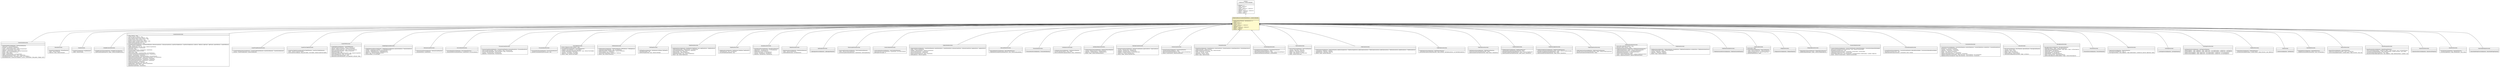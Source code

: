 #!/usr/local/bin/dot
#
# Class diagram 
# Generated by UMLGraph version R5_6 (http://www.umlgraph.org/)
#

digraph G {
	edge [fontname="arial",fontsize=10,labelfontname="arial",labelfontsize=10];
	node [fontname="arial",fontsize=10,shape=plaintext];
	nodesep=0.25;
	ranksep=0.5;
	// br.gov.to.sefaz.business.service.CrudService<E, I extends java.io.Serializable>
	c370740 [label=<<table title="br.gov.to.sefaz.business.service.CrudService" border="0" cellborder="1" cellspacing="0" cellpadding="2" port="p" href="../CrudService.html">
		<tr><td><table border="0" cellspacing="0" cellpadding="1">
<tr><td align="center" balign="center"> &#171;interface&#187; </td></tr>
<tr><td align="center" balign="center"> CrudService&lt;E, I extends Serializable&gt; </td></tr>
		</table></td></tr>
		<tr><td><table border="0" cellspacing="0" cellpadding="1">
<tr><td align="left" balign="left">  </td></tr>
		</table></td></tr>
		<tr><td><table border="0" cellspacing="0" cellpadding="1">
<tr><td align="left" balign="left"><font face="arial italic" point-size="10.0"> + findOne(id : I) : E </font></td></tr>
<tr><td align="left" balign="left"><font face="arial italic" point-size="10.0"> + findAll() : Collection&lt;E&gt; </font></td></tr>
<tr><td align="left" balign="left"><font face="arial italic" point-size="10.0"> + save(entity : E) : E </font></td></tr>
<tr><td align="left" balign="left"><font face="arial italic" point-size="10.0"> + save(list : Collection&lt;E&gt;) : Collection&lt;E&gt; </font></td></tr>
<tr><td align="left" balign="left"><font face="arial italic" point-size="10.0"> + update(entity : E) : E </font></td></tr>
<tr><td align="left" balign="left"><font face="arial italic" point-size="10.0"> + update(list : Collection&lt;E&gt;) : Collection&lt;E&gt; </font></td></tr>
<tr><td align="left" balign="left"><font face="arial italic" point-size="10.0"> + delete(id : I) : Optional&lt;E&gt; </font></td></tr>
<tr><td align="left" balign="left"><font face="arial italic" point-size="10.0"> + delete(ids : Iterable&lt;I&gt;) </font></td></tr>
		</table></td></tr>
		</table>>, URL="../CrudService.html", fontname="arial", fontcolor="black", fontsize=10.0];
	// br.gov.to.sefaz.business.service.impl.DefaultCrudService<E extends br.gov.to.sefaz.persistence.entity.AbstractEntity<I>, I extends java.io.Serializable>
	c370742 [label=<<table title="br.gov.to.sefaz.business.service.impl.DefaultCrudService" border="0" cellborder="1" cellspacing="0" cellpadding="2" port="p" bgcolor="lemonChiffon" href="./DefaultCrudService.html">
		<tr><td><table border="0" cellspacing="0" cellpadding="1">
<tr><td align="center" balign="center"> DefaultCrudService&lt;E extends AbstractEntity&lt;I&gt;, I extends Serializable&gt; </td></tr>
		</table></td></tr>
		<tr><td><table border="0" cellspacing="0" cellpadding="1">
<tr><td align="left" balign="left">  </td></tr>
		</table></td></tr>
		<tr><td><table border="0" cellspacing="0" cellpadding="1">
<tr><td align="left" balign="left"> + DefaultCrudService(repository : BaseRepository&lt;E, I&gt;) </td></tr>
<tr><td align="left" balign="left"> + findOne(id : I) : E </td></tr>
<tr><td align="left" balign="left"> + findAll() : Collection&lt;E&gt; </td></tr>
<tr><td align="left" balign="left"> + save(entity : E) : E </td></tr>
<tr><td align="left" balign="left"> + save(list : Collection&lt;E&gt;) : Collection&lt;E&gt; </td></tr>
<tr><td align="left" balign="left"> + update(entity : E) : E </td></tr>
<tr><td align="left" balign="left"> + update(list : Collection&lt;E&gt;) : Collection&lt;E&gt; </td></tr>
<tr><td align="left" balign="left"> + delete(id : I) : Optional&lt;E&gt; </td></tr>
<tr><td align="left" balign="left"> + delete(ids : Iterable&lt;I&gt;) </td></tr>
		</table></td></tr>
		</table>>, URL="./DefaultCrudService.html", fontname="arial", fontcolor="black", fontsize=10.0];
	// br.gov.to.sefaz.par.gestao.business.service.impl.ParametroGeralServiceImpl
	c370769 [label=<<table title="br.gov.to.sefaz.par.gestao.business.service.impl.ParametroGeralServiceImpl" border="0" cellborder="1" cellspacing="0" cellpadding="2" port="p" href="../../../par/gestao/business/service/impl/ParametroGeralServiceImpl.html">
		<tr><td><table border="0" cellspacing="0" cellpadding="1">
<tr><td align="center" balign="center"> ParametroGeralServiceImpl </td></tr>
		</table></td></tr>
		<tr><td><table border="0" cellspacing="0" cellpadding="1">
<tr><td align="left" balign="left">  </td></tr>
		</table></td></tr>
		<tr><td><table border="0" cellspacing="0" cellpadding="1">
<tr><td align="left" balign="left"> + ParametroGeralServiceImpl(repository : ParametroGeralRepository) </td></tr>
<tr><td align="left" balign="left"> + getRepository() : ParametroGeralRepository </td></tr>
<tr><td align="left" balign="left"> + save(entity : ParametroGeral) : ParametroGeral </td></tr>
<tr><td align="left" balign="left"> + save(list : Collection&lt;ParametroGeral&gt;) : Collection&lt;ParametroGeral&gt; </td></tr>
<tr><td align="left" balign="left"> + update(entity : ParametroGeral) : ParametroGeral </td></tr>
<tr><td align="left" balign="left"> + update(list : Collection&lt;ParametroGeral&gt;) : Collection&lt;ParametroGeral&gt; </td></tr>
<tr><td align="left" balign="left"> + delete(id : Integer) : Optional&lt;ParametroGeral&gt; </td></tr>
<tr><td align="left" balign="left"> + delete(ids : Iterable&lt;Integer&gt;) </td></tr>
<tr><td align="left" balign="left"> + find(filter : ParametroGeralFilter) : List&lt;ParametroGeral&gt; </td></tr>
<tr><td align="left" balign="left"> + findByNomeParametro(nomeParametro : String) : ParametroGeral </td></tr>
<tr><td align="left" balign="left"> + findCodeData(nomeParametro : String, params : String[]) : List&lt;CodeData&lt;&gt;&gt; </td></tr>
<tr><td align="left" balign="left"> + findCodeData(converter : Function&lt;List&lt;CodeData&lt;&gt;&gt;, List&lt;R&gt;&gt;, nomeParametro : String, params : String[]) : List&lt;R&gt; </td></tr>
		</table></td></tr>
		</table>>, URL="../../../par/gestao/business/service/impl/ParametroGeralServiceImpl.html", fontname="arial", fontcolor="black", fontsize=10.0];
	// br.gov.to.sefaz.par.gestao.business.service.impl.MunicipioServiceImpl
	c370770 [label=<<table title="br.gov.to.sefaz.par.gestao.business.service.impl.MunicipioServiceImpl" border="0" cellborder="1" cellspacing="0" cellpadding="2" port="p" href="../../../par/gestao/business/service/impl/MunicipioServiceImpl.html">
		<tr><td><table border="0" cellspacing="0" cellpadding="1">
<tr><td align="center" balign="center"> MunicipioServiceImpl </td></tr>
		</table></td></tr>
		<tr><td><table border="0" cellspacing="0" cellpadding="1">
<tr><td align="left" balign="left">  </td></tr>
		</table></td></tr>
		<tr><td><table border="0" cellspacing="0" cellpadding="1">
<tr><td align="left" balign="left"> + MunicipioServiceImpl(repository : MunicipioRepository) </td></tr>
<tr><td align="left" balign="left"> + findAll() : Collection&lt;Municipio&gt; </td></tr>
<tr><td align="left" balign="left"> + findByUF(uf : String) : Collection&lt;Municipio&gt; </td></tr>
		</table></td></tr>
		</table>>, URL="../../../par/gestao/business/service/impl/MunicipioServiceImpl.html", fontname="arial", fontcolor="black", fontsize=10.0];
	// br.gov.to.sefaz.par.gestao.business.service.impl.EstadoServiceImpl
	c370772 [label=<<table title="br.gov.to.sefaz.par.gestao.business.service.impl.EstadoServiceImpl" border="0" cellborder="1" cellspacing="0" cellpadding="2" port="p" href="../../../par/gestao/business/service/impl/EstadoServiceImpl.html">
		<tr><td><table border="0" cellspacing="0" cellpadding="1">
<tr><td align="center" balign="center"> EstadoServiceImpl </td></tr>
		</table></td></tr>
		<tr><td><table border="0" cellspacing="0" cellpadding="1">
<tr><td align="left" balign="left">  </td></tr>
		</table></td></tr>
		<tr><td><table border="0" cellspacing="0" cellpadding="1">
<tr><td align="left" balign="left"> + EstadoServiceImpl(repository : EstadoRepository) </td></tr>
<tr><td align="left" balign="left"> + findAll() : Collection&lt;Estado&gt; </td></tr>
		</table></td></tr>
		</table>>, URL="../../../par/gestao/business/service/impl/EstadoServiceImpl.html", fontname="arial", fontcolor="black", fontsize=10.0];
	// br.gov.to.sefaz.par.gestao.business.service.impl.AtividadeEconomicaServiceImpl
	c370773 [label=<<table title="br.gov.to.sefaz.par.gestao.business.service.impl.AtividadeEconomicaServiceImpl" border="0" cellborder="1" cellspacing="0" cellpadding="2" port="p" href="../../../par/gestao/business/service/impl/AtividadeEconomicaServiceImpl.html">
		<tr><td><table border="0" cellspacing="0" cellpadding="1">
<tr><td align="center" balign="center"> AtividadeEconomicaServiceImpl </td></tr>
		</table></td></tr>
		<tr><td><table border="0" cellspacing="0" cellpadding="1">
<tr><td align="left" balign="left">  </td></tr>
		</table></td></tr>
		<tr><td><table border="0" cellspacing="0" cellpadding="1">
<tr><td align="left" balign="left"> + AtividadeEconomicaServiceImpl(repository : AtividadeEconomicaRepository) </td></tr>
<tr><td align="left" balign="left"> + findAllCnaesByGrupo(idGrupoCnae : Integer) : Collection&lt;AtividadeEconomica&gt; </td></tr>
		</table></td></tr>
		</table>>, URL="../../../par/gestao/business/service/impl/AtividadeEconomicaServiceImpl.html", fontname="arial", fontcolor="black", fontsize=10.0];
	// br.gov.to.sefaz.seg.business.gestao.service.impl.UsuarioSistemaServiceImpl
	c370897 [label=<<table title="br.gov.to.sefaz.seg.business.gestao.service.impl.UsuarioSistemaServiceImpl" border="0" cellborder="1" cellspacing="0" cellpadding="2" port="p" href="../../../seg/business/gestao/service/impl/UsuarioSistemaServiceImpl.html">
		<tr><td><table border="0" cellspacing="0" cellpadding="1">
<tr><td align="center" balign="center"> UsuarioSistemaServiceImpl </td></tr>
		</table></td></tr>
		<tr><td><table border="0" cellspacing="0" cellpadding="1">
<tr><td align="left" balign="left"> + LOGIN_CONTEXT : String </td></tr>
<tr><td align="left" balign="left"> + CHANGE_PASSWD_CONTEXT : String </td></tr>
<tr><td align="left" balign="left"> + SAVE_USUARIO_JUSTIFICATIVA_CONTEXT : String </td></tr>
<tr><td align="left" balign="left"> + ATIVAR_INATIVAR_PERFIL_FILTER_CONTEXT : String </td></tr>
<tr><td align="left" balign="left"> + ATRIBUIR_PERFIL_FILTER_CONTEXT : String </td></tr>
<tr><td align="left" balign="left"> + MANTER_USUARIO_SISTEMA_FILTER_CONTEXT : String </td></tr>
<tr><td align="left" balign="left"> + ATRIBUIR_PERFIL_USUARIO_CONTEXT : String </td></tr>
<tr><td align="left" balign="left"> + TERMO_RESPONSABILIDADE_PDF : String </td></tr>
		</table></td></tr>
		<tr><td><table border="0" cellspacing="0" cellpadding="1">
<tr><td align="left" balign="left"> + UsuarioSistemaServiceImpl(repository : UsuarioSistemaRepository, solicitacaoUsuarioService : SolicitacaoUsuarioService, usuarioPostoTrabalhoService : UsuarioPostoTrabalhoService, mailService : MailService, ldapProvider : LdapProvider, usuarioPerfilService : UsuarioPerfilService) </td></tr>
<tr><td align="left" balign="left"> + findAll() : Collection&lt;UsuarioSistema&gt; </td></tr>
<tr><td align="left" balign="left"> + findAllByCpfAndName(cpf : Long, nome : String) : Collection&lt;UsuarioSistema&gt; </td></tr>
<tr><td align="left" balign="left"> + validateLogin(usuarioSistema : UsuarioSistema) </td></tr>
<tr><td align="left" balign="left"> + blockUser(cpf : String) </td></tr>
<tr><td align="left" balign="left"> + resetPassword(usuarioSistema : UsuarioSistema) : UsuarioSistema </td></tr>
<tr><td align="left" balign="left"> + changePassword(dto : ChangePasswordDto) </td></tr>
<tr><td align="left" balign="left"> + unblockUser(cpf : String) </td></tr>
<tr><td align="left" balign="left"> + findAllUsuarioSistema(filter : UsuarioSistemaFilter) : List&lt;UsuarioSistema&gt; </td></tr>
<tr><td align="left" balign="left"> + saveNewUsuarioSistemaSolicitacaoSenha(usuarioSistema : UsuarioSistema) </td></tr>
<tr><td align="left" balign="left"> + save(entity : UsuarioSistema) : UsuarioSistema </td></tr>
<tr><td align="left" balign="left"> + findAllUsuarioSistemaPerfil(filter : AtivarInativarPerfilFilter) : List&lt;UsuarioSistema&gt; </td></tr>
<tr><td align="left" balign="left"> + findAllUsuarioSistemaManutencao(filter : ManterUsuarioSistemaFilter) : List&lt;UsuarioSistema&gt; </td></tr>
<tr><td align="left" balign="left"> + updateStatusUsuario(usuarioSistema : UsuarioSistema) : UsuarioSistema </td></tr>
<tr><td align="left" balign="left"> + updateUsuarioSistema(usuarioSistema : UsuarioSistema) : UsuarioSistema </td></tr>
<tr><td align="left" balign="left"> + saveUsuarioSistema(usuarioSistema : UsuarioSistema) : UsuarioSistema </td></tr>
<tr><td align="left" balign="left"> + enableUser(usuarioSistema : UsuarioSistema) </td></tr>
<tr><td align="left" balign="left"> + countByTipoUsuario(tipoUsuario : TipoUsuario) : Long </td></tr>
<tr><td align="left" balign="left"> + findAllByFilter(filter : AtribuirPerfilFilter) : Collection&lt;UsuarioSistema&gt; </td></tr>
<tr><td align="left" balign="left"> + findNomeByCpf(usuarioCpf : String) : String </td></tr>
<tr><td align="left" balign="left"> + updateAtribuirUsuarioPerfil(dto : UsuarioSistema) </td></tr>
		</table></td></tr>
		</table>>, URL="../../../seg/business/gestao/service/impl/UsuarioSistemaServiceImpl.html", fontname="arial", fontcolor="black", fontsize=10.0];
	// br.gov.to.sefaz.seg.business.gestao.service.impl.UsuarioPrincipalEmpresaServiceImpl
	c370898 [label=<<table title="br.gov.to.sefaz.seg.business.gestao.service.impl.UsuarioPrincipalEmpresaServiceImpl" border="0" cellborder="1" cellspacing="0" cellpadding="2" port="p" href="../../../seg/business/gestao/service/impl/UsuarioPrincipalEmpresaServiceImpl.html">
		<tr><td><table border="0" cellspacing="0" cellpadding="1">
<tr><td align="center" balign="center"> UsuarioPrincipalEmpresaServiceImpl </td></tr>
		</table></td></tr>
		<tr><td><table border="0" cellspacing="0" cellpadding="1">
<tr><td align="left" balign="left">  </td></tr>
		</table></td></tr>
		<tr><td><table border="0" cellspacing="0" cellpadding="1">
<tr><td align="left" balign="left"> + UsuarioPrincipalEmpresaServiceImpl(repository : UsuarioPrincipalEmpresaRepository, usuarioSistemaRepository : UsuarioSistemaRepository) </td></tr>
<tr><td align="left" balign="left"> + save(entity : UsuarioPrincipalEmpresa) : UsuarioPrincipalEmpresa </td></tr>
		</table></td></tr>
		</table>>, URL="../../../seg/business/gestao/service/impl/UsuarioPrincipalEmpresaServiceImpl.html", fontname="arial", fontcolor="black", fontsize=10.0];
	// br.gov.to.sefaz.seg.business.gestao.service.impl.UsuarioPostoTrabalhoServiceImpl
	c370899 [label=<<table title="br.gov.to.sefaz.seg.business.gestao.service.impl.UsuarioPostoTrabalhoServiceImpl" border="0" cellborder="1" cellspacing="0" cellpadding="2" port="p" href="../../../seg/business/gestao/service/impl/UsuarioPostoTrabalhoServiceImpl.html">
		<tr><td><table border="0" cellspacing="0" cellpadding="1">
<tr><td align="center" balign="center"> UsuarioPostoTrabalhoServiceImpl </td></tr>
		</table></td></tr>
		<tr><td><table border="0" cellspacing="0" cellpadding="1">
<tr><td align="left" balign="left">  </td></tr>
		</table></td></tr>
		<tr><td><table border="0" cellspacing="0" cellpadding="1">
<tr><td align="left" balign="left"> + UsuarioPostoTrabalhoServiceImpl(usuarioPostoTrabalhoRepository : UsuarioPostoTrabalhoRepository) </td></tr>
<tr><td align="left" balign="left"> + findAll() : Collection&lt;UsuarioPostoTrabalho&gt; </td></tr>
<tr><td align="left" balign="left"> + removeUsuarioPostoTrabalho(cpf : String, postoTrabalho : PostoTrabalho) : Optional&lt;UsuarioPostoTrabalho&gt; </td></tr>
		</table></td></tr>
		</table>>, URL="../../../seg/business/gestao/service/impl/UsuarioPostoTrabalhoServiceImpl.html", fontname="arial", fontcolor="black", fontsize=10.0];
	// br.gov.to.sefaz.seg.business.gestao.service.impl.UsuarioPerfilServiceImpl
	c370900 [label=<<table title="br.gov.to.sefaz.seg.business.gestao.service.impl.UsuarioPerfilServiceImpl" border="0" cellborder="1" cellspacing="0" cellpadding="2" port="p" href="../../../seg/business/gestao/service/impl/UsuarioPerfilServiceImpl.html">
		<tr><td><table border="0" cellspacing="0" cellpadding="1">
<tr><td align="center" balign="center"> UsuarioPerfilServiceImpl </td></tr>
		</table></td></tr>
		<tr><td><table border="0" cellspacing="0" cellpadding="1">
<tr><td align="left" balign="left">  </td></tr>
		</table></td></tr>
		<tr><td><table border="0" cellspacing="0" cellpadding="1">
<tr><td align="left" balign="left"> + UsuarioPerfilServiceImpl(repository : UsuarioPerfilRepository) </td></tr>
<tr><td align="left" balign="left"> + buildProfileString(allUsuarioSistema : Collection&lt;UsuarioSistema&gt;) </td></tr>
<tr><td align="left" balign="left"> + update(list : Collection&lt;UsuarioPerfil&gt;) : Collection&lt;UsuarioPerfil&gt; </td></tr>
<tr><td align="left" balign="left"> + getAllUsuarioPerfilByCpf(cpfUsuario : String) : Collection&lt;UsuarioPerfil&gt; </td></tr>
<tr><td align="left" balign="left"> + updateUsuarioPerfil(usuarioPerfilList : Collection&lt;UsuarioPerfil&gt;) </td></tr>
<tr><td align="left" balign="left"> + deleteAllWithPerfilId(id : Long) </td></tr>
<tr><td align="left" balign="left"> + findAllUsuariosPerfilByPerfilId(identificacaoPerfil : Long) : Collection&lt;UsuarioPerfil&gt; </td></tr>
<tr><td align="left" balign="left"> + findAllPerfilById(cpfUsuario : String) : Set&lt;UsuarioPerfil&gt; </td></tr>
<tr><td align="left" balign="left"> + deleteUsuarioPerfilByUsuario(cpfUsuario : String) </td></tr>
<tr><td align="left" balign="left"> + updateAtribuirUsuarioPerfil(usuarioPerfil : Set&lt;UsuarioPerfil&gt;, cpfUsuario : String) </td></tr>
		</table></td></tr>
		</table>>, URL="../../../seg/business/gestao/service/impl/UsuarioPerfilServiceImpl.html", fontname="arial", fontcolor="black", fontsize=10.0];
	// br.gov.to.sefaz.seg.business.gestao.service.impl.UnidadeOrganizacionalServiceImpl
	c370901 [label=<<table title="br.gov.to.sefaz.seg.business.gestao.service.impl.UnidadeOrganizacionalServiceImpl" border="0" cellborder="1" cellspacing="0" cellpadding="2" port="p" href="../../../seg/business/gestao/service/impl/UnidadeOrganizacionalServiceImpl.html">
		<tr><td><table border="0" cellspacing="0" cellpadding="1">
<tr><td align="center" balign="center"> UnidadeOrganizacionalServiceImpl </td></tr>
		</table></td></tr>
		<tr><td><table border="0" cellspacing="0" cellpadding="1">
<tr><td align="left" balign="left">  </td></tr>
		</table></td></tr>
		<tr><td><table border="0" cellspacing="0" cellpadding="1">
<tr><td align="left" balign="left"> + UnidadeOrganizacionalServiceImpl(repository : UnidadeOrganizacionalRepository, parametroGeralService : ParametroGeralService) </td></tr>
<tr><td align="left" balign="left"> + findAll(filter : UnidadeOrganizacionalFilter) : List&lt;UnidadeOrganizacional&gt; </td></tr>
<tr><td align="left" balign="left"> + save(entity : UnidadeOrganizacional) : UnidadeOrganizacional </td></tr>
<tr><td align="left" balign="left"> + update(entity : UnidadeOrganizacional) : UnidadeOrganizacional </td></tr>
<tr><td align="left" balign="left"> + delete(id : Long) : Optional&lt;UnidadeOrganizacional&gt; </td></tr>
<tr><td align="left" balign="left"> + findTiposUnidades() : List&lt;TipoUnidade&gt; </td></tr>
		</table></td></tr>
		</table>>, URL="../../../seg/business/gestao/service/impl/UnidadeOrganizacionalServiceImpl.html", fontname="arial", fontcolor="black", fontsize=10.0];
	// br.gov.to.sefaz.seg.business.gestao.service.impl.SolicitacaoUsuarioServiceImpl
	c370903 [label=<<table title="br.gov.to.sefaz.seg.business.gestao.service.impl.SolicitacaoUsuarioServiceImpl" border="0" cellborder="1" cellspacing="0" cellpadding="2" port="p" href="../../../seg/business/gestao/service/impl/SolicitacaoUsuarioServiceImpl.html">
		<tr><td><table border="0" cellspacing="0" cellpadding="1">
<tr><td align="center" balign="center"> SolicitacaoUsuarioServiceImpl </td></tr>
		</table></td></tr>
		<tr><td><table border="0" cellspacing="0" cellpadding="1">
<tr><td align="left" balign="left">  </td></tr>
		</table></td></tr>
		<tr><td><table border="0" cellspacing="0" cellpadding="1">
<tr><td align="left" balign="left"> + SolicitacaoUsuarioServiceImpl(repository : SolicitacaoUsuarioRepository) </td></tr>
<tr><td align="left" balign="left"> + save(usuarioSistema : UsuarioSistema) </td></tr>
		</table></td></tr>
		</table>>, URL="../../../seg/business/gestao/service/impl/SolicitacaoUsuarioServiceImpl.html", fontname="arial", fontcolor="black", fontsize=10.0];
	// br.gov.to.sefaz.seg.business.gestao.service.impl.SmsContribuinteServiceImpl
	c370904 [label=<<table title="br.gov.to.sefaz.seg.business.gestao.service.impl.SmsContribuinteServiceImpl" border="0" cellborder="1" cellspacing="0" cellpadding="2" port="p" href="../../../seg/business/gestao/service/impl/SmsContribuinteServiceImpl.html">
		<tr><td><table border="0" cellspacing="0" cellpadding="1">
<tr><td align="center" balign="center"> SmsContribuinteServiceImpl </td></tr>
		</table></td></tr>
		<tr><td><table border="0" cellspacing="0" cellpadding="1">
<tr><td align="left" balign="left">  </td></tr>
		</table></td></tr>
		<tr><td><table border="0" cellspacing="0" cellpadding="1">
<tr><td align="left" balign="left"> + SmsContribuinteServiceImpl(repository : SmsContribuinteRepository) </td></tr>
<tr><td align="left" balign="left"> + findLastSentSMSsForUser(usuarioSistema : UsuarioSistema) : List&lt;SmsContribuinte&gt; </td></tr>
		</table></td></tr>
		</table>>, URL="../../../seg/business/gestao/service/impl/SmsContribuinteServiceImpl.html", fontname="arial", fontcolor="black", fontsize=10.0];
	// br.gov.to.sefaz.seg.business.gestao.service.impl.ProcuracaoUsuarioServiceImpl
	c370905 [label=<<table title="br.gov.to.sefaz.seg.business.gestao.service.impl.ProcuracaoUsuarioServiceImpl" border="0" cellborder="1" cellspacing="0" cellpadding="2" port="p" href="../../../seg/business/gestao/service/impl/ProcuracaoUsuarioServiceImpl.html">
		<tr><td><table border="0" cellspacing="0" cellpadding="1">
<tr><td align="center" balign="center"> ProcuracaoUsuarioServiceImpl </td></tr>
		</table></td></tr>
		<tr><td><table border="0" cellspacing="0" cellpadding="1">
<tr><td align="left" balign="left">  </td></tr>
		</table></td></tr>
		<tr><td><table border="0" cellspacing="0" cellpadding="1">
<tr><td align="left" balign="left"> + ProcuracaoUsuarioServiceImpl(repository : ProcuracaoUsuarioRepository, procuracaoOpcaoService : ProcuracaoOpcaoService) </td></tr>
<tr><td align="left" balign="left"> + findProcuracaoByCpf(cpfOrigem : String, procuradorCpf : String) : ProcuracaoUsuario </td></tr>
<tr><td align="left" balign="left"> + findProcuracaoByCnpj(cnpjOrigem : String, procuradorCpf : String) : ProcuracaoUsuario </td></tr>
<tr><td align="left" balign="left"> + save(entity : ProcuracaoUsuario) : ProcuracaoUsuario </td></tr>
<tr><td align="left" balign="left"> + update(entity : ProcuracaoUsuario) : ProcuracaoUsuario </td></tr>
		</table></td></tr>
		</table>>, URL="../../../seg/business/gestao/service/impl/ProcuracaoUsuarioServiceImpl.html", fontname="arial", fontcolor="black", fontsize=10.0];
	// br.gov.to.sefaz.seg.business.gestao.service.impl.ProcuracaoOpcaoServiceImpl
	c370906 [label=<<table title="br.gov.to.sefaz.seg.business.gestao.service.impl.ProcuracaoOpcaoServiceImpl" border="0" cellborder="1" cellspacing="0" cellpadding="2" port="p" href="../../../seg/business/gestao/service/impl/ProcuracaoOpcaoServiceImpl.html">
		<tr><td><table border="0" cellspacing="0" cellpadding="1">
<tr><td align="center" balign="center"> ProcuracaoOpcaoServiceImpl </td></tr>
		</table></td></tr>
		<tr><td><table border="0" cellspacing="0" cellpadding="1">
<tr><td align="left" balign="left">  </td></tr>
		</table></td></tr>
		<tr><td><table border="0" cellspacing="0" cellpadding="1">
<tr><td align="left" balign="left"> + ProcuracaoOpcaoServiceImpl(repository : ProcuracaoOpcaoRepository) </td></tr>
<tr><td align="left" balign="left"> + deleteByProcuracao(identificacaoProcurUsuario : Long) </td></tr>
		</table></td></tr>
		</table>>, URL="../../../seg/business/gestao/service/impl/ProcuracaoOpcaoServiceImpl.html", fontname="arial", fontcolor="black", fontsize=10.0];
	// br.gov.to.sefaz.seg.business.gestao.service.impl.PostoTrabalhoServiceImpl
	c370907 [label=<<table title="br.gov.to.sefaz.seg.business.gestao.service.impl.PostoTrabalhoServiceImpl" border="0" cellborder="1" cellspacing="0" cellpadding="2" port="p" href="../../../seg/business/gestao/service/impl/PostoTrabalhoServiceImpl.html">
		<tr><td><table border="0" cellspacing="0" cellpadding="1">
<tr><td align="center" balign="center"> PostoTrabalhoServiceImpl </td></tr>
		</table></td></tr>
		<tr><td><table border="0" cellspacing="0" cellpadding="1">
<tr><td align="left" balign="left"> + POSTO_TRABALHO_FILTER_CONTEXT : String </td></tr>
		</table></td></tr>
		<tr><td><table border="0" cellspacing="0" cellpadding="1">
<tr><td align="left" balign="left"> + PostoTrabalhoServiceImpl(repository : PostoTrabalhoRepository) </td></tr>
<tr><td align="left" balign="left"> + findAll(filter : PostoTrabalhoFilter) : List&lt;PostoTrabalho&gt; </td></tr>
<tr><td align="left" balign="left"> + findAllByUnidadeOrganizacional(identificUnidOrganizac : Long) : Collection&lt;PostoTrabalho&gt; </td></tr>
<tr><td align="left" balign="left"> + save(entity : PostoTrabalho) : PostoTrabalho </td></tr>
<tr><td align="left" balign="left"> + update(entity : PostoTrabalho) : PostoTrabalho </td></tr>
<tr><td align="left" balign="left"> + delete(id : Integer) : Optional&lt;PostoTrabalho&gt; </td></tr>
		</table></td></tr>
		</table>>, URL="../../../seg/business/gestao/service/impl/PostoTrabalhoServiceImpl.html", fontname="arial", fontcolor="black", fontsize=10.0];
	// br.gov.to.sefaz.seg.business.gestao.service.impl.PerfilSistemaServiceImpl
	c370908 [label=<<table title="br.gov.to.sefaz.seg.business.gestao.service.impl.PerfilSistemaServiceImpl" border="0" cellborder="1" cellspacing="0" cellpadding="2" port="p" href="../../../seg/business/gestao/service/impl/PerfilSistemaServiceImpl.html">
		<tr><td><table border="0" cellspacing="0" cellpadding="1">
<tr><td align="center" balign="center"> PerfilSistemaServiceImpl </td></tr>
		</table></td></tr>
		<tr><td><table border="0" cellspacing="0" cellpadding="1">
<tr><td align="left" balign="left">  </td></tr>
		</table></td></tr>
		<tr><td><table border="0" cellspacing="0" cellpadding="1">
<tr><td align="left" balign="left"> + PerfilSistemaServiceImpl(repository : PerfilSistemaRepository, perfilPapelService : PerfilPapelService) </td></tr>
<tr><td align="left" balign="left"> + findAllPerfilSistemaByPapel(idPapel : Long) : List&lt;PerfilSistema&gt; </td></tr>
<tr><td align="left" balign="left"> + findAllPerfilSistema(filter : PerfilSistemaFilter) : Collection&lt;PerfilSistema&gt; </td></tr>
<tr><td align="left" balign="left"> + findOneComplete(id : Long) : PerfilSistema </td></tr>
<tr><td align="left" balign="left"> + saveOrUpdatePerfilSistema(dto : PerfilSistema) : PerfilSistema </td></tr>
<tr><td align="left" balign="left"> + delete(id : Long) : Optional&lt;PerfilSistema&gt; </td></tr>
		</table></td></tr>
		</table>>, URL="../../../seg/business/gestao/service/impl/PerfilSistemaServiceImpl.html", fontname="arial", fontcolor="black", fontsize=10.0];
	// br.gov.to.sefaz.seg.business.gestao.service.impl.PerfilPapelServiceImpl
	c370909 [label=<<table title="br.gov.to.sefaz.seg.business.gestao.service.impl.PerfilPapelServiceImpl" border="0" cellborder="1" cellspacing="0" cellpadding="2" port="p" href="../../../seg/business/gestao/service/impl/PerfilPapelServiceImpl.html">
		<tr><td><table border="0" cellspacing="0" cellpadding="1">
<tr><td align="center" balign="center"> PerfilPapelServiceImpl </td></tr>
		</table></td></tr>
		<tr><td><table border="0" cellspacing="0" cellpadding="1">
<tr><td align="left" balign="left">  </td></tr>
		</table></td></tr>
		<tr><td><table border="0" cellspacing="0" cellpadding="1">
<tr><td align="left" balign="left"> + PerfilPapelServiceImpl(repository : BaseRepository&lt;PerfilPapel, PerfilPapelPK&gt;) </td></tr>
<tr><td align="left" balign="left"> + deleteAllWithPerfilId(id : Long) </td></tr>
<tr><td align="left" balign="left"> + findAllPerfilPapelByPerfil(id : Long) : Collection&lt;PerfilPapel&gt; </td></tr>
		</table></td></tr>
		</table>>, URL="../../../seg/business/gestao/service/impl/PerfilPapelServiceImpl.html", fontname="arial", fontcolor="black", fontsize=10.0];
	// br.gov.to.sefaz.seg.business.gestao.service.impl.PapelSistemaServiceImpl
	c370910 [label=<<table title="br.gov.to.sefaz.seg.business.gestao.service.impl.PapelSistemaServiceImpl" border="0" cellborder="1" cellspacing="0" cellpadding="2" port="p" href="../../../seg/business/gestao/service/impl/PapelSistemaServiceImpl.html">
		<tr><td><table border="0" cellspacing="0" cellpadding="1">
<tr><td align="center" balign="center"> PapelSistemaServiceImpl </td></tr>
		</table></td></tr>
		<tr><td><table border="0" cellspacing="0" cellpadding="1">
<tr><td align="left" balign="left">  </td></tr>
		</table></td></tr>
		<tr><td><table border="0" cellspacing="0" cellpadding="1">
<tr><td align="left" balign="left"> + PapelSistemaServiceImpl(repository : BaseRepository&lt;PapelSistema, Long&gt;, papelOpcaoService : PapelOpcaoService) </td></tr>
<tr><td align="left" balign="left"> + findAllPerfilPapelOpcao(filter : PapelSistemaFilter) : List&lt;PapelSistema&gt; </td></tr>
<tr><td align="left" balign="left"> + saveOrUpdatePapelSistema(dto : PapelSistema) : PapelSistema </td></tr>
<tr><td align="left" balign="left"> + findOneCounted(id : Long) : PapelSistema </td></tr>
<tr><td align="left" balign="left"> + findAllPapeisPerfil() : Collection&lt;PapelSistema&gt; </td></tr>
<tr><td align="left" balign="left"> + findAllPapeisByPerfilId(id : Long) : Collection&lt;PapelSistema&gt; </td></tr>
<tr><td align="left" balign="left"> + delete(id : Long) : Optional&lt;PapelSistema&gt; </td></tr>
		</table></td></tr>
		</table>>, URL="../../../seg/business/gestao/service/impl/PapelSistemaServiceImpl.html", fontname="arial", fontcolor="black", fontsize=10.0];
	// br.gov.to.sefaz.seg.business.gestao.service.impl.PapelOpcaoServiceImpl
	c370911 [label=<<table title="br.gov.to.sefaz.seg.business.gestao.service.impl.PapelOpcaoServiceImpl" border="0" cellborder="1" cellspacing="0" cellpadding="2" port="p" href="../../../seg/business/gestao/service/impl/PapelOpcaoServiceImpl.html">
		<tr><td><table border="0" cellspacing="0" cellpadding="1">
<tr><td align="center" balign="center"> PapelOpcaoServiceImpl </td></tr>
		</table></td></tr>
		<tr><td><table border="0" cellspacing="0" cellpadding="1">
<tr><td align="left" balign="left">  </td></tr>
		</table></td></tr>
		<tr><td><table border="0" cellspacing="0" cellpadding="1">
<tr><td align="left" balign="left"> + PapelOpcaoServiceImpl(repository : BaseRepository&lt;PapelOpcao, PapelOpcaoPK&gt;) </td></tr>
<tr><td align="left" balign="left"> + findAllPapelOpcao(id : Long) : Set&lt;PapelOpcao&gt; </td></tr>
<tr><td align="left" balign="left"> + removeAllPapelOpcaoByPapelId(id : Long) </td></tr>
		</table></td></tr>
		</table>>, URL="../../../seg/business/gestao/service/impl/PapelOpcaoServiceImpl.html", fontname="arial", fontcolor="black", fontsize=10.0];
	// br.gov.to.sefaz.seg.business.gestao.service.impl.OpcaoAplicacaoServiceImpl
	c370912 [label=<<table title="br.gov.to.sefaz.seg.business.gestao.service.impl.OpcaoAplicacaoServiceImpl" border="0" cellborder="1" cellspacing="0" cellpadding="2" port="p" href="../../../seg/business/gestao/service/impl/OpcaoAplicacaoServiceImpl.html">
		<tr><td><table border="0" cellspacing="0" cellpadding="1">
<tr><td align="center" balign="center"> OpcaoAplicacaoServiceImpl </td></tr>
		</table></td></tr>
		<tr><td><table border="0" cellspacing="0" cellpadding="1">
<tr><td align="left" balign="left">  </td></tr>
		</table></td></tr>
		<tr><td><table border="0" cellspacing="0" cellpadding="1">
<tr><td align="left" balign="left"> + OpcaoAplicacaoServiceImpl(repository : OpcaoAplicacaoRepository) </td></tr>
<tr><td align="left" balign="left"> + findByFilter(filter : OpcaoAplicacaoFilter) : List&lt;OpcaoAplicacao&gt; </td></tr>
<tr><td align="left" balign="left"> + findAllOpcoes() : List&lt;OpcaoAplicacao&gt; </td></tr>
<tr><td align="left" balign="left"> + findAllFromPerfilUsuario() : List&lt;OpcaoAplicacao&gt; </td></tr>
<tr><td align="left" balign="left"> + save(entity : OpcaoAplicacao) : OpcaoAplicacao </td></tr>
<tr><td align="left" balign="left"> + update(entity : OpcaoAplicacao) : OpcaoAplicacao </td></tr>
		</table></td></tr>
		</table>>, URL="../../../seg/business/gestao/service/impl/OpcaoAplicacaoServiceImpl.html", fontname="arial", fontcolor="black", fontsize=10.0];
	// br.gov.to.sefaz.seg.business.gestao.service.impl.ModuloSistemaServiceImpl
	c370913 [label=<<table title="br.gov.to.sefaz.seg.business.gestao.service.impl.ModuloSistemaServiceImpl" border="0" cellborder="1" cellspacing="0" cellpadding="2" port="p" href="../../../seg/business/gestao/service/impl/ModuloSistemaServiceImpl.html">
		<tr><td><table border="0" cellspacing="0" cellpadding="1">
<tr><td align="center" balign="center"> ModuloSistemaServiceImpl </td></tr>
		</table></td></tr>
		<tr><td><table border="0" cellspacing="0" cellpadding="1">
<tr><td align="left" balign="left">  </td></tr>
		</table></td></tr>
		<tr><td><table border="0" cellspacing="0" cellpadding="1">
<tr><td align="left" balign="left"> + ModuloSistemaServiceImpl(repository : ModuloSistemaRepository) </td></tr>
<tr><td align="left" balign="left"> + findAll() : Collection&lt;ModuloSistema&gt; </td></tr>
<tr><td align="left" balign="left"> + findAllSortedByAbreviacao() : List&lt;ModuloSistema&gt; </td></tr>
		</table></td></tr>
		</table>>, URL="../../../seg/business/gestao/service/impl/ModuloSistemaServiceImpl.html", fontname="arial", fontcolor="black", fontsize=10.0];
	// br.gov.to.sefaz.seg.business.gestao.service.impl.LogNavegacaoServiceImpl
	c370914 [label=<<table title="br.gov.to.sefaz.seg.business.gestao.service.impl.LogNavegacaoServiceImpl" border="0" cellborder="1" cellspacing="0" cellpadding="2" port="p" href="../../../seg/business/gestao/service/impl/LogNavegacaoServiceImpl.html">
		<tr><td><table border="0" cellspacing="0" cellpadding="1">
<tr><td align="center" balign="center"> LogNavegacaoServiceImpl </td></tr>
		</table></td></tr>
		<tr><td><table border="0" cellspacing="0" cellpadding="1">
<tr><td align="left" balign="left">  </td></tr>
		</table></td></tr>
		<tr><td><table border="0" cellspacing="0" cellpadding="1">
<tr><td align="left" balign="left"> + LogNavegacaoServiceImpl(repository : LogNavegacaoRepository) </td></tr>
		</table></td></tr>
		</table>>, URL="../../../seg/business/gestao/service/impl/LogNavegacaoServiceImpl.html", fontname="arial", fontcolor="black", fontsize=10.0];
	// br.gov.to.sefaz.seg.business.gestao.service.impl.HistoricoLoginSistemaServiceImpl
	c370916 [label=<<table title="br.gov.to.sefaz.seg.business.gestao.service.impl.HistoricoLoginSistemaServiceImpl" border="0" cellborder="1" cellspacing="0" cellpadding="2" port="p" href="../../../seg/business/gestao/service/impl/HistoricoLoginSistemaServiceImpl.html">
		<tr><td><table border="0" cellspacing="0" cellpadding="1">
<tr><td align="center" balign="center"> HistoricoLoginSistemaServiceImpl </td></tr>
		</table></td></tr>
		<tr><td><table border="0" cellspacing="0" cellpadding="1">
<tr><td align="left" balign="left">  </td></tr>
		</table></td></tr>
		<tr><td><table border="0" cellspacing="0" cellpadding="1">
<tr><td align="left" balign="left"> + HistoricoLoginSistemaServiceImpl(repository : HistoricoLoginSistemaRepository) </td></tr>
<tr><td align="left" balign="left"> + findAll() : Collection&lt;HistoricoLoginSistema&gt; </td></tr>
<tr><td align="left" balign="left"> + saveHistoricoLoginSistema(usuarioSistema : UsuarioSistema) : HistoricoLoginSistema </td></tr>
		</table></td></tr>
		</table>>, URL="../../../seg/business/gestao/service/impl/HistoricoLoginSistemaServiceImpl.html", fontname="arial", fontcolor="black", fontsize=10.0];
	// br.gov.to.sefaz.seg.business.gestao.service.impl.CorreioContribuinteServiceImpl
	c370917 [label=<<table title="br.gov.to.sefaz.seg.business.gestao.service.impl.CorreioContribuinteServiceImpl" border="0" cellborder="1" cellspacing="0" cellpadding="2" port="p" href="../../../seg/business/gestao/service/impl/CorreioContribuinteServiceImpl.html">
		<tr><td><table border="0" cellspacing="0" cellpadding="1">
<tr><td align="center" balign="center"> CorreioContribuinteServiceImpl </td></tr>
		</table></td></tr>
		<tr><td><table border="0" cellspacing="0" cellpadding="1">
<tr><td align="left" balign="left">  </td></tr>
		</table></td></tr>
		<tr><td><table border="0" cellspacing="0" cellpadding="1">
<tr><td align="left" balign="left"> + CorreioContribuinteServiceImpl(repository : CorreioContribuinteRepository) </td></tr>
<tr><td align="left" balign="left"> + findLastSentEmailsForUser(usuarioSistema : UsuarioSistema) : List&lt;CorreioContribuinte&gt; </td></tr>
<tr><td align="left" balign="left"> + getMessagePreviewLength() : int </td></tr>
		</table></td></tr>
		</table>>, URL="../../../seg/business/gestao/service/impl/CorreioContribuinteServiceImpl.html", fontname="arial", fontcolor="black", fontsize=10.0];
	// br.gov.to.sefaz.seg.business.gestao.service.impl.CadastroSenhaServiceImpl
	c370918 [label=<<table title="br.gov.to.sefaz.seg.business.gestao.service.impl.CadastroSenhaServiceImpl" border="0" cellborder="1" cellspacing="0" cellpadding="2" port="p" href="../../../seg/business/gestao/service/impl/CadastroSenhaServiceImpl.html">
		<tr><td><table border="0" cellspacing="0" cellpadding="1">
<tr><td align="center" balign="center"> CadastroSenhaServiceImpl </td></tr>
		</table></td></tr>
		<tr><td><table border="0" cellspacing="0" cellpadding="1">
<tr><td align="left" balign="left">  </td></tr>
		</table></td></tr>
		<tr><td><table border="0" cellspacing="0" cellpadding="1">
<tr><td align="left" balign="left"> + CadastroSenhaServiceImpl(repository : UsuarioSistemaRepository, usuarioSistemaService : UsuarioSistemaService, solicitacaoUsuarioService : SolicitacaoUsuarioService, logradouroService : LogradouroService) </td></tr>
<tr><td align="left" balign="left"> + findAll() : Collection&lt;UsuarioSistema&gt; </td></tr>
<tr><td align="left" balign="left"> + findAll(filter : CadastroSenhaFilter) : Collection&lt;UsuarioSistema&gt; </td></tr>
<tr><td align="left" balign="left"> + resetPassword(usuarioSistema : UsuarioSistema) </td></tr>
<tr><td align="left" balign="left"> + authorizeUser(usuarioSistema : UsuarioSistema) </td></tr>
<tr><td align="left" balign="left"> + findOneUsuarioSistema(cpfUsuario : String) : UsuarioSistema </td></tr>
<tr><td align="left" balign="left"> + findAllLogradouros() : Collection&lt;Logradouro&gt; </td></tr>
		</table></td></tr>
		</table>>, URL="../../../seg/business/gestao/service/impl/CadastroSenhaServiceImpl.html", fontname="arial", fontcolor="black", fontsize=10.0];
	// br.gov.to.sefaz.seg.business.gestao.service.impl.AplicacaoModuloServiceImpl
	c370919 [label=<<table title="br.gov.to.sefaz.seg.business.gestao.service.impl.AplicacaoModuloServiceImpl" border="0" cellborder="1" cellspacing="0" cellpadding="2" port="p" href="../../../seg/business/gestao/service/impl/AplicacaoModuloServiceImpl.html">
		<tr><td><table border="0" cellspacing="0" cellpadding="1">
<tr><td align="center" balign="center"> AplicacaoModuloServiceImpl </td></tr>
		</table></td></tr>
		<tr><td><table border="0" cellspacing="0" cellpadding="1">
<tr><td align="left" balign="left">  </td></tr>
		</table></td></tr>
		<tr><td><table border="0" cellspacing="0" cellpadding="1">
<tr><td align="left" balign="left"> + AplicacaoModuloServiceImpl(repository : AplicacaoModuloRepository) </td></tr>
<tr><td align="left" balign="left"> + findByModuloSistema(identificacaoModuloSistema : Long) : Collection&lt;AplicacaoModulo&gt; </td></tr>
		</table></td></tr>
		</table>>, URL="../../../seg/business/gestao/service/impl/AplicacaoModuloServiceImpl.html", fontname="arial", fontcolor="black", fontsize=10.0];
	// br.gov.to.sefaz.cci.business.service.impl.PessoaJuridicaServiceImpl
	c371058 [label=<<table title="br.gov.to.sefaz.cci.business.service.impl.PessoaJuridicaServiceImpl" border="0" cellborder="1" cellspacing="0" cellpadding="2" port="p" href="../../../cci/business/service/impl/PessoaJuridicaServiceImpl.html">
		<tr><td><table border="0" cellspacing="0" cellpadding="1">
<tr><td align="center" balign="center"> PessoaJuridicaServiceImpl </td></tr>
		</table></td></tr>
		<tr><td><table border="0" cellspacing="0" cellpadding="1">
<tr><td align="left" balign="left">  </td></tr>
		</table></td></tr>
		<tr><td><table border="0" cellspacing="0" cellpadding="1">
<tr><td align="left" balign="left"> + PessoaJuridicaServiceImpl(repository : PessoaJuridicaRepository) </td></tr>
		</table></td></tr>
		</table>>, URL="../../../cci/business/service/impl/PessoaJuridicaServiceImpl.html", fontname="arial", fontcolor="black", fontsize=10.0];
	// br.gov.to.sefaz.cci.business.service.impl.ContribuinteIcmsServiceImpl
	c371059 [label=<<table title="br.gov.to.sefaz.cci.business.service.impl.ContribuinteIcmsServiceImpl" border="0" cellborder="1" cellspacing="0" cellpadding="2" port="p" href="../../../cci/business/service/impl/ContribuinteIcmsServiceImpl.html">
		<tr><td><table border="0" cellspacing="0" cellpadding="1">
<tr><td align="center" balign="center"> ContribuinteIcmsServiceImpl </td></tr>
		</table></td></tr>
		<tr><td><table border="0" cellspacing="0" cellpadding="1">
<tr><td align="left" balign="left">  </td></tr>
		</table></td></tr>
		<tr><td><table border="0" cellspacing="0" cellpadding="1">
<tr><td align="left" balign="left"> + ContribuinteIcmsServiceImpl(repository : ContribuinteIcmsRepository) </td></tr>
<tr><td align="left" balign="left"> + existsWithCnpj(cnpjContribuinte : String) : boolean </td></tr>
<tr><td align="left" balign="left"> + findFirstContribuinteWithCnpj(cnpjContribuinte : String) : ContribuinteIcms </td></tr>
		</table></td></tr>
		</table>>, URL="../../../cci/business/service/impl/ContribuinteIcmsServiceImpl.html", fontname="arial", fontcolor="black", fontsize=10.0];
	// br.gov.to.sefaz.arr.parametros.business.service.impl.TipoRejeicaoArquivosServiceImpl
	c371120 [label=<<table title="br.gov.to.sefaz.arr.parametros.business.service.impl.TipoRejeicaoArquivosServiceImpl" border="0" cellborder="1" cellspacing="0" cellpadding="2" port="p" href="../../../arr/parametros/business/service/impl/TipoRejeicaoArquivosServiceImpl.html">
		<tr><td><table border="0" cellspacing="0" cellpadding="1">
<tr><td align="center" balign="center"> TipoRejeicaoArquivosServiceImpl </td></tr>
		</table></td></tr>
		<tr><td><table border="0" cellspacing="0" cellpadding="1">
<tr><td align="left" balign="left">  </td></tr>
		</table></td></tr>
		<tr><td><table border="0" cellspacing="0" cellpadding="1">
<tr><td align="left" balign="left"> + TipoRejeicaoArquivosServiceImpl(repository : TipoRejeicaoArquivosRepository) </td></tr>
<tr><td align="left" balign="left"> + save(entity : TipoRejeicaoArquivos) : TipoRejeicaoArquivos </td></tr>
<tr><td align="left" balign="left"> + update(entity : TipoRejeicaoArquivos) : TipoRejeicaoArquivos </td></tr>
<tr><td align="left" balign="left"> + delete(id : Integer) : Optional&lt;TipoRejeicaoArquivos&gt; </td></tr>
		</table></td></tr>
		</table>>, URL="../../../arr/parametros/business/service/impl/TipoRejeicaoArquivosServiceImpl.html", fontname="arial", fontcolor="black", fontsize=10.0];
	// br.gov.to.sefaz.arr.parametros.business.service.impl.TipoGruposCnaesServiceImpl
	c371121 [label=<<table title="br.gov.to.sefaz.arr.parametros.business.service.impl.TipoGruposCnaesServiceImpl" border="0" cellborder="1" cellspacing="0" cellpadding="2" port="p" href="../../../arr/parametros/business/service/impl/TipoGruposCnaesServiceImpl.html">
		<tr><td><table border="0" cellspacing="0" cellpadding="1">
<tr><td align="center" balign="center"> TipoGruposCnaesServiceImpl </td></tr>
		</table></td></tr>
		<tr><td><table border="0" cellspacing="0" cellpadding="1">
<tr><td align="left" balign="left">  </td></tr>
		</table></td></tr>
		<tr><td><table border="0" cellspacing="0" cellpadding="1">
<tr><td align="left" balign="left"> + TipoGruposCnaesServiceImpl(repository : TipoGruposCnaesRepository, gruposCnaeService : GruposCnaeService) </td></tr>
<tr><td align="left" balign="left"> + save(entity : TipoGruposCnaes) : TipoGruposCnaes </td></tr>
<tr><td align="left" balign="left"> + update(entity : TipoGruposCnaes) : TipoGruposCnaes </td></tr>
<tr><td align="left" balign="left"> + findAll(filter : TipoGruposCnaesFilter) : List&lt;TipoGruposCnaes&gt; </td></tr>
<tr><td align="left" balign="left"> + findAllActive() : Collection&lt;TipoGruposCnaes&gt; </td></tr>
<tr><td align="left" balign="left"> + delete(id : Integer) : Optional&lt;TipoGruposCnaes&gt; </td></tr>
		</table></td></tr>
		</table>>, URL="../../../arr/parametros/business/service/impl/TipoGruposCnaesServiceImpl.html", fontname="arial", fontcolor="black", fontsize=10.0];
	// br.gov.to.sefaz.arr.parametros.business.service.impl.ReceitasTaxasServiceImpl
	c371122 [label=<<table title="br.gov.to.sefaz.arr.parametros.business.service.impl.ReceitasTaxasServiceImpl" border="0" cellborder="1" cellspacing="0" cellpadding="2" port="p" href="../../../arr/parametros/business/service/impl/ReceitasTaxasServiceImpl.html">
		<tr><td><table border="0" cellspacing="0" cellpadding="1">
<tr><td align="center" balign="center"> ReceitasTaxasServiceImpl </td></tr>
		</table></td></tr>
		<tr><td><table border="0" cellspacing="0" cellpadding="1">
<tr><td align="left" balign="left">  </td></tr>
		</table></td></tr>
		<tr><td><table border="0" cellspacing="0" cellpadding="1">
<tr><td align="left" balign="left"> + ReceitasTaxasServiceImpl(repository : ReceitasTaxasRepository) </td></tr>
<tr><td align="left" balign="left"> + deleteAllTaxasByIdReceita(idReceita : Integer) </td></tr>
<tr><td align="left" balign="left"> + getReceitasTaxasByIdReceita(idReceita : Integer) : Collection&lt;ReceitasTaxas&gt; </td></tr>
<tr><td align="left" balign="left"> + delete(id : ReceitasTaxasPK) : Optional&lt;ReceitasTaxas&gt; </td></tr>
		</table></td></tr>
		</table>>, URL="../../../arr/parametros/business/service/impl/ReceitasTaxasServiceImpl.html", fontname="arial", fontcolor="black", fontsize=10.0];
	// br.gov.to.sefaz.arr.parametros.business.service.impl.ReceitasServiceImpl
	c371123 [label=<<table title="br.gov.to.sefaz.arr.parametros.business.service.impl.ReceitasServiceImpl" border="0" cellborder="1" cellspacing="0" cellpadding="2" port="p" href="../../../arr/parametros/business/service/impl/ReceitasServiceImpl.html">
		<tr><td><table border="0" cellspacing="0" cellpadding="1">
<tr><td align="center" balign="center"> ReceitasServiceImpl </td></tr>
		</table></td></tr>
		<tr><td><table border="0" cellspacing="0" cellpadding="1">
<tr><td align="left" balign="left">  </td></tr>
		</table></td></tr>
		<tr><td><table border="0" cellspacing="0" cellpadding="1">
<tr><td align="left" balign="left"> + ReceitasServiceImpl(repository : ReceitasRepository, receitasTaxasService : ReceitasTaxasService, receitasRepasseService : ReceitasRepasseService) </td></tr>
<tr><td align="left" balign="left"> + findAllActiveReceitas() : Collection&lt;Receitas&gt; </td></tr>
<tr><td align="left" balign="left"> + getAllReceitasByIdConvenio(idConvenio : Long) : Collection&lt;Receitas&gt; </td></tr>
<tr><td align="left" balign="left"> + find(filter : ReceitasFilter) : List&lt;Receitas&gt; </td></tr>
<tr><td align="left" balign="left"> + save(receitas : Receitas) : Receitas </td></tr>
<tr><td align="left" balign="left"> + update(receitas : Receitas) : Receitas </td></tr>
<tr><td align="left" balign="left"> + delete(id : Integer) : Optional&lt;Receitas&gt; </td></tr>
		</table></td></tr>
		</table>>, URL="../../../arr/parametros/business/service/impl/ReceitasServiceImpl.html", fontname="arial", fontcolor="black", fontsize=10.0];
	// br.gov.to.sefaz.arr.parametros.business.service.impl.ReceitasRepasseServiceImpl
	c371124 [label=<<table title="br.gov.to.sefaz.arr.parametros.business.service.impl.ReceitasRepasseServiceImpl" border="0" cellborder="1" cellspacing="0" cellpadding="2" port="p" href="../../../arr/parametros/business/service/impl/ReceitasRepasseServiceImpl.html">
		<tr><td><table border="0" cellspacing="0" cellpadding="1">
<tr><td align="center" balign="center"> ReceitasRepasseServiceImpl </td></tr>
		</table></td></tr>
		<tr><td><table border="0" cellspacing="0" cellpadding="1">
<tr><td align="left" balign="left">  </td></tr>
		</table></td></tr>
		<tr><td><table border="0" cellspacing="0" cellpadding="1">
<tr><td align="left" balign="left"> + ReceitasRepasseServiceImpl(repository : ReceitasRepasseRepository) </td></tr>
<tr><td align="left" balign="left"> + deleteAllRepassesByIdReceita(idReceita : Integer) </td></tr>
<tr><td align="left" balign="left"> + getReceitasRepasseByIdReceita(idReceita : Integer) : Collection&lt;ReceitasRepasse&gt; </td></tr>
<tr><td align="left" balign="left"> + validateReceitasRepasse(receitasRepasse : ReceitasRepasse) </td></tr>
		</table></td></tr>
		</table>>, URL="../../../arr/parametros/business/service/impl/ReceitasRepasseServiceImpl.html", fontname="arial", fontcolor="black", fontsize=10.0];
	// br.gov.to.sefaz.arr.parametros.business.service.impl.PlanoContasServiceImpl
	c371125 [label=<<table title="br.gov.to.sefaz.arr.parametros.business.service.impl.PlanoContasServiceImpl" border="0" cellborder="1" cellspacing="0" cellpadding="2" port="p" href="../../../arr/parametros/business/service/impl/PlanoContasServiceImpl.html">
		<tr><td><table border="0" cellspacing="0" cellpadding="1">
<tr><td align="center" balign="center"> PlanoContasServiceImpl </td></tr>
		</table></td></tr>
		<tr><td><table border="0" cellspacing="0" cellpadding="1">
<tr><td align="left" balign="left">  </td></tr>
		</table></td></tr>
		<tr><td><table border="0" cellspacing="0" cellpadding="1">
<tr><td align="left" balign="left"> + PlanoContasServiceImpl(repository : PlanoContasRepository) </td></tr>
<tr><td align="left" balign="left"> + save(entity : PlanoContas) : PlanoContas </td></tr>
<tr><td align="left" balign="left"> + update(entity : PlanoContas) : PlanoContas </td></tr>
<tr><td align="left" balign="left"> + delete(id : Long) : Optional&lt;PlanoContas&gt; </td></tr>
<tr><td align="left" balign="left"> + find(filter : PlanoContasFilter) : List&lt;PlanoContas&gt; </td></tr>
<tr><td align="left" balign="left"> + findAll() : Collection&lt;PlanoContas&gt; </td></tr>
		</table></td></tr>
		</table>>, URL="../../../arr/parametros/business/service/impl/PlanoContasServiceImpl.html", fontname="arial", fontcolor="black", fontsize=10.0];
	// br.gov.to.sefaz.arr.parametros.business.service.impl.PedidoTiposServiceImpl
	c371126 [label=<<table title="br.gov.to.sefaz.arr.parametros.business.service.impl.PedidoTiposServiceImpl" border="0" cellborder="1" cellspacing="0" cellpadding="2" port="p" href="../../../arr/parametros/business/service/impl/PedidoTiposServiceImpl.html">
		<tr><td><table border="0" cellspacing="0" cellpadding="1">
<tr><td align="center" balign="center"> PedidoTiposServiceImpl </td></tr>
		</table></td></tr>
		<tr><td><table border="0" cellspacing="0" cellpadding="1">
<tr><td align="left" balign="left">  </td></tr>
		</table></td></tr>
		<tr><td><table border="0" cellspacing="0" cellpadding="1">
<tr><td align="left" balign="left"> + PedidoTiposServiceImpl(repository : PedidoTiposRepository, pedidoDocsExigidosService : PedidoDocsExigidosService, pedidoCamposAcoesService : PedidoCamposAcoesService, pedidoTipoAcoesService : PedidoTipoAcoesService, pedidoReceitaService : PedidoReceitaService) </td></tr>
<tr><td align="left" balign="left"> + save(pedidoTipos : PedidoTipos) : PedidoTipos </td></tr>
<tr><td align="left" balign="left"> + update(pedidoTipos : PedidoTipos) : PedidoTipos </td></tr>
<tr><td align="left" balign="left"> + delete(id : Integer) : Optional&lt;PedidoTipos&gt; </td></tr>
		</table></td></tr>
		</table>>, URL="../../../arr/parametros/business/service/impl/PedidoTiposServiceImpl.html", fontname="arial", fontcolor="black", fontsize=10.0];
	// br.gov.to.sefaz.arr.parametros.business.service.impl.PedidoTipoDocsServiceImpl
	c371127 [label=<<table title="br.gov.to.sefaz.arr.parametros.business.service.impl.PedidoTipoDocsServiceImpl" border="0" cellborder="1" cellspacing="0" cellpadding="2" port="p" href="../../../arr/parametros/business/service/impl/PedidoTipoDocsServiceImpl.html">
		<tr><td><table border="0" cellspacing="0" cellpadding="1">
<tr><td align="center" balign="center"> PedidoTipoDocsServiceImpl </td></tr>
		</table></td></tr>
		<tr><td><table border="0" cellspacing="0" cellpadding="1">
<tr><td align="left" balign="left">  </td></tr>
		</table></td></tr>
		<tr><td><table border="0" cellspacing="0" cellpadding="1">
<tr><td align="left" balign="left"> + PedidoTipoDocsServiceImpl(repository : PedidoTipoDocsRepository) </td></tr>
<tr><td align="left" balign="left"> + getTipoPedidoCampoEnumValues(idTipoPedido : Integer, tipoPedido : TipoPedidoAcoesEnum) : List&lt;TipoPedidoCampoEnum&gt; </td></tr>
		</table></td></tr>
		</table>>, URL="../../../arr/parametros/business/service/impl/PedidoTipoDocsServiceImpl.html", fontname="arial", fontcolor="black", fontsize=10.0];
	// br.gov.to.sefaz.arr.parametros.business.service.impl.PedidoTipoAcoesServiceImpl
	c371128 [label=<<table title="br.gov.to.sefaz.arr.parametros.business.service.impl.PedidoTipoAcoesServiceImpl" border="0" cellborder="1" cellspacing="0" cellpadding="2" port="p" href="../../../arr/parametros/business/service/impl/PedidoTipoAcoesServiceImpl.html">
		<tr><td><table border="0" cellspacing="0" cellpadding="1">
<tr><td align="center" balign="center"> PedidoTipoAcoesServiceImpl </td></tr>
		</table></td></tr>
		<tr><td><table border="0" cellspacing="0" cellpadding="1">
<tr><td align="left" balign="left">  </td></tr>
		</table></td></tr>
		<tr><td><table border="0" cellspacing="0" cellpadding="1">
<tr><td align="left" balign="left"> + PedidoTipoAcoesServiceImpl(repository : PedidoTipoAcoesRepository) </td></tr>
<tr><td align="left" balign="left"> + deleteAllTipoAcoesByIdTipoPedido(idTipoPedido : Integer) </td></tr>
<tr><td align="left" balign="left"> + updateSituacaoByIdTipoPedido(idTipoPedido : Integer, situacao : SituacaoEnum) </td></tr>
		</table></td></tr>
		</table>>, URL="../../../arr/parametros/business/service/impl/PedidoTipoAcoesServiceImpl.html", fontname="arial", fontcolor="black", fontsize=10.0];
	// br.gov.to.sefaz.arr.parametros.business.service.impl.PedidoReceitaServiceImpl
	c371129 [label=<<table title="br.gov.to.sefaz.arr.parametros.business.service.impl.PedidoReceitaServiceImpl" border="0" cellborder="1" cellspacing="0" cellpadding="2" port="p" href="../../../arr/parametros/business/service/impl/PedidoReceitaServiceImpl.html">
		<tr><td><table border="0" cellspacing="0" cellpadding="1">
<tr><td align="center" balign="center"> PedidoReceitaServiceImpl </td></tr>
		</table></td></tr>
		<tr><td><table border="0" cellspacing="0" cellpadding="1">
<tr><td align="left" balign="left">  </td></tr>
		</table></td></tr>
		<tr><td><table border="0" cellspacing="0" cellpadding="1">
<tr><td align="left" balign="left"> + PedidoReceitaServiceImpl(repository : PedidoReceitaRepository) </td></tr>
<tr><td align="left" balign="left"> + deleteAllPedidoReceitaByIdTipoPedido(idTipoPedido : Integer) </td></tr>
<tr><td align="left" balign="left"> + getPedidoReceitaByIdTipoPedido(idTipoPedido : Integer) : Collection&lt;PedidoReceita&gt; </td></tr>
<tr><td align="left" balign="left"> + updateSituacaoByIdTipoPedido(idTipoPedido : Integer, situacao : SituacaoEnum) </td></tr>
		</table></td></tr>
		</table>>, URL="../../../arr/parametros/business/service/impl/PedidoReceitaServiceImpl.html", fontname="arial", fontcolor="black", fontsize=10.0];
	// br.gov.to.sefaz.arr.parametros.business.service.impl.PedidoDocsExigidosServiceImpl
	c371130 [label=<<table title="br.gov.to.sefaz.arr.parametros.business.service.impl.PedidoDocsExigidosServiceImpl" border="0" cellborder="1" cellspacing="0" cellpadding="2" port="p" href="../../../arr/parametros/business/service/impl/PedidoDocsExigidosServiceImpl.html">
		<tr><td><table border="0" cellspacing="0" cellpadding="1">
<tr><td align="center" balign="center"> PedidoDocsExigidosServiceImpl </td></tr>
		</table></td></tr>
		<tr><td><table border="0" cellspacing="0" cellpadding="1">
<tr><td align="left" balign="left">  </td></tr>
		</table></td></tr>
		<tr><td><table border="0" cellspacing="0" cellpadding="1">
<tr><td align="left" balign="left"> + PedidoDocsExigidosServiceImpl(repository : PedidoDocsExigidosRepository) </td></tr>
<tr><td align="left" balign="left"> + getPedidoDocsExigidosByIdTipoPedido(idTipoPedido : Integer) : Collection&lt;PedidoDocsExigidos&gt; </td></tr>
<tr><td align="left" balign="left"> + deleteAllDocsExigidosByIdTipoPedido(idTipoPedido : Integer) </td></tr>
<tr><td align="left" balign="left"> + updateSituacaoByIdTipoPedido(idTipoPedido : Integer, situacao : SituacaoEnum) </td></tr>
		</table></td></tr>
		</table>>, URL="../../../arr/parametros/business/service/impl/PedidoDocsExigidosServiceImpl.html", fontname="arial", fontcolor="black", fontsize=10.0];
	// br.gov.to.sefaz.arr.parametros.business.service.impl.PedidoCamposAcoesServiceImpl
	c371131 [label=<<table title="br.gov.to.sefaz.arr.parametros.business.service.impl.PedidoCamposAcoesServiceImpl" border="0" cellborder="1" cellspacing="0" cellpadding="2" port="p" href="../../../arr/parametros/business/service/impl/PedidoCamposAcoesServiceImpl.html">
		<tr><td><table border="0" cellspacing="0" cellpadding="1">
<tr><td align="center" balign="center"> PedidoCamposAcoesServiceImpl </td></tr>
		</table></td></tr>
		<tr><td><table border="0" cellspacing="0" cellpadding="1">
<tr><td align="left" balign="left">  </td></tr>
		</table></td></tr>
		<tr><td><table border="0" cellspacing="0" cellpadding="1">
<tr><td align="left" balign="left"> + PedidoCamposAcoesServiceImpl(repository : PedidoCamposAcoesRepository) </td></tr>
<tr><td align="left" balign="left"> + getPedidoCamposAcoesByIdTipoPedido(idTipoPedido : Integer) : Collection&lt;PedidoCamposAcoes&gt; </td></tr>
<tr><td align="left" balign="left"> + deleteAllTipoAcoesByIdTipoPedido(idTipoPedido : Integer) </td></tr>
		</table></td></tr>
		</table>>, URL="../../../arr/parametros/business/service/impl/PedidoCamposAcoesServiceImpl.html", fontname="arial", fontcolor="black", fontsize=10.0];
	// br.gov.to.sefaz.arr.parametros.business.service.impl.PedidoAreasServidoresServiceImpl
	c371132 [label=<<table title="br.gov.to.sefaz.arr.parametros.business.service.impl.PedidoAreasServidoresServiceImpl" border="0" cellborder="1" cellspacing="0" cellpadding="2" port="p" href="../../../arr/parametros/business/service/impl/PedidoAreasServidoresServiceImpl.html">
		<tr><td><table border="0" cellspacing="0" cellpadding="1">
<tr><td align="center" balign="center"> PedidoAreasServidoresServiceImpl </td></tr>
		</table></td></tr>
		<tr><td><table border="0" cellspacing="0" cellpadding="1">
<tr><td align="left" balign="left"> + DUPLICATED_SERVIDOR_CONTEXT : String </td></tr>
<tr><td align="left" balign="left"> + SERVIDOR_CHEFE_CONTEXT : String </td></tr>
		</table></td></tr>
		<tr><td><table border="0" cellspacing="0" cellpadding="1">
<tr><td align="left" balign="left"> + PedidoAreasServidoresServiceImpl(repository : PedidoAreasServidoresRepository) </td></tr>
<tr><td align="left" balign="left"> + findAllByPedido(idPedidoArea : Integer) : Collection&lt;PedidoAreasServidores&gt; </td></tr>
<tr><td align="left" balign="left"> + validateDuplicatedServidor(servidores : List&lt;PedidoAreasServidores&gt;) </td></tr>
<tr><td align="left" balign="left"> + validateServidorChefe(servidores : List&lt;PedidoAreasServidores&gt;) </td></tr>
<tr><td align="left" balign="left"> + deleteByIdPedidoArea(idPedidoArea : Integer) </td></tr>
<tr><td align="left" balign="left"> + save(list : Collection&lt;PedidoAreasServidores&gt;) : Collection&lt;PedidoAreasServidores&gt; </td></tr>
<tr><td align="left" balign="left"> + delete(id : PedidoAreasServidoresPK) : Optional&lt;PedidoAreasServidores&gt; </td></tr>
		</table></td></tr>
		</table>>, URL="../../../arr/parametros/business/service/impl/PedidoAreasServidoresServiceImpl.html", fontname="arial", fontcolor="black", fontsize=10.0];
	// br.gov.to.sefaz.arr.parametros.business.service.impl.PedidoAreasServiceImpl
	c371133 [label=<<table title="br.gov.to.sefaz.arr.parametros.business.service.impl.PedidoAreasServiceImpl" border="0" cellborder="1" cellspacing="0" cellpadding="2" port="p" href="../../../arr/parametros/business/service/impl/PedidoAreasServiceImpl.html">
		<tr><td><table border="0" cellspacing="0" cellpadding="1">
<tr><td align="center" balign="center"> PedidoAreasServiceImpl </td></tr>
		</table></td></tr>
		<tr><td><table border="0" cellspacing="0" cellpadding="1">
<tr><td align="left" balign="left">  </td></tr>
		</table></td></tr>
		<tr><td><table border="0" cellspacing="0" cellpadding="1">
<tr><td align="left" balign="left"> + PedidoAreasServiceImpl(repository : PedidoAreasRepository, faixaValorService : PedidoAreasFaixaValorService, servidoresService : PedidoAreasServidoresService) </td></tr>
<tr><td align="left" balign="left"> + findAllByTipo(idTipoPedido : Integer) : Collection&lt;PedidoAreas&gt; </td></tr>
<tr><td align="left" balign="left"> + save(entity : PedidoAreas) : PedidoAreas </td></tr>
<tr><td align="left" balign="left"> + update(entity : PedidoAreas) : PedidoAreas </td></tr>
<tr><td align="left" balign="left"> + delete(id : Integer) : Optional&lt;PedidoAreas&gt; </td></tr>
		</table></td></tr>
		</table>>, URL="../../../arr/parametros/business/service/impl/PedidoAreasServiceImpl.html", fontname="arial", fontcolor="black", fontsize=10.0];
	// br.gov.to.sefaz.arr.parametros.business.service.impl.PedidoAreasFaixaValorServiceImpl
	c371134 [label=<<table title="br.gov.to.sefaz.arr.parametros.business.service.impl.PedidoAreasFaixaValorServiceImpl" border="0" cellborder="1" cellspacing="0" cellpadding="2" port="p" href="../../../arr/parametros/business/service/impl/PedidoAreasFaixaValorServiceImpl.html">
		<tr><td><table border="0" cellspacing="0" cellpadding="1">
<tr><td align="center" balign="center"> PedidoAreasFaixaValorServiceImpl </td></tr>
		</table></td></tr>
		<tr><td><table border="0" cellspacing="0" cellpadding="1">
<tr><td align="left" balign="left">  </td></tr>
		</table></td></tr>
		<tr><td><table border="0" cellspacing="0" cellpadding="1">
<tr><td align="left" balign="left"> + PedidoAreasFaixaValorServiceImpl(repository : PedidoAreasFaixaValorRepository) </td></tr>
		</table></td></tr>
		</table>>, URL="../../../arr/parametros/business/service/impl/PedidoAreasFaixaValorServiceImpl.html", fontname="arial", fontcolor="black", fontsize=10.0];
	// br.gov.to.sefaz.arr.parametros.business.service.impl.GruposCnaeServiceImpl
	c371135 [label=<<table title="br.gov.to.sefaz.arr.parametros.business.service.impl.GruposCnaeServiceImpl" border="0" cellborder="1" cellspacing="0" cellpadding="2" port="p" href="../../../arr/parametros/business/service/impl/GruposCnaeServiceImpl.html">
		<tr><td><table border="0" cellspacing="0" cellpadding="1">
<tr><td align="center" balign="center"> GruposCnaeServiceImpl </td></tr>
		</table></td></tr>
		<tr><td><table border="0" cellspacing="0" cellpadding="1">
<tr><td align="left" balign="left"> + DUPLICATED : String </td></tr>
		</table></td></tr>
		<tr><td><table border="0" cellspacing="0" cellpadding="1">
<tr><td align="left" balign="left"> + GruposCnaeServiceImpl(repository : GruposCnaeRepository) </td></tr>
<tr><td align="left" balign="left"> + save(list : Collection&lt;GruposCnae&gt;) : Collection&lt;GruposCnae&gt; </td></tr>
<tr><td align="left" balign="left"> + validateDuplicated(gruposCnaes : Collection&lt;GruposCnae&gt;) </td></tr>
<tr><td align="left" balign="left"> + deleteByGrupo(idGrupoCnae : Integer) </td></tr>
		</table></td></tr>
		</table>>, URL="../../../arr/parametros/business/service/impl/GruposCnaeServiceImpl.html", fontname="arial", fontcolor="black", fontsize=10.0];
	// br.gov.to.sefaz.arr.parametros.business.service.impl.DelegaciasServiceImpl
	c371136 [label=<<table title="br.gov.to.sefaz.arr.parametros.business.service.impl.DelegaciasServiceImpl" border="0" cellborder="1" cellspacing="0" cellpadding="2" port="p" href="../../../arr/parametros/business/service/impl/DelegaciasServiceImpl.html">
		<tr><td><table border="0" cellspacing="0" cellpadding="1">
<tr><td align="center" balign="center"> DelegaciasServiceImpl </td></tr>
		</table></td></tr>
		<tr><td><table border="0" cellspacing="0" cellpadding="1">
<tr><td align="left" balign="left">  </td></tr>
		</table></td></tr>
		<tr><td><table border="0" cellspacing="0" cellpadding="1">
<tr><td align="left" balign="left"> + DelegaciasServiceImpl(repository : DelegaciasRepository) </td></tr>
		</table></td></tr>
		</table>>, URL="../../../arr/parametros/business/service/impl/DelegaciasServiceImpl.html", fontname="arial", fontcolor="black", fontsize=10.0];
	// br.gov.to.sefaz.arr.parametros.business.service.impl.DelegaciaAgenciasServiceImpl
	c371137 [label=<<table title="br.gov.to.sefaz.arr.parametros.business.service.impl.DelegaciaAgenciasServiceImpl" border="0" cellborder="1" cellspacing="0" cellpadding="2" port="p" href="../../../arr/parametros/business/service/impl/DelegaciaAgenciasServiceImpl.html">
		<tr><td><table border="0" cellspacing="0" cellpadding="1">
<tr><td align="center" balign="center"> DelegaciaAgenciasServiceImpl </td></tr>
		</table></td></tr>
		<tr><td><table border="0" cellspacing="0" cellpadding="1">
<tr><td align="left" balign="left">  </td></tr>
		</table></td></tr>
		<tr><td><table border="0" cellspacing="0" cellpadding="1">
<tr><td align="left" balign="left"> + DelegaciaAgenciasServiceImpl(repository : DelegaciaAgenciasRepository) </td></tr>
<tr><td align="left" balign="left"> + findAllByDelegacia(idDelegacia : Integer) : Collection&lt;DelegaciaAgencias&gt; </td></tr>
		</table></td></tr>
		</table>>, URL="../../../arr/parametros/business/service/impl/DelegaciaAgenciasServiceImpl.html", fontname="arial", fontcolor="black", fontsize=10.0];
	// br.gov.to.sefaz.arr.parametros.business.service.impl.ConveniosTarifasServiceImpl
	c371138 [label=<<table title="br.gov.to.sefaz.arr.parametros.business.service.impl.ConveniosTarifasServiceImpl" border="0" cellborder="1" cellspacing="0" cellpadding="2" port="p" href="../../../arr/parametros/business/service/impl/ConveniosTarifasServiceImpl.html">
		<tr><td><table border="0" cellspacing="0" cellpadding="1">
<tr><td align="center" balign="center"> ConveniosTarifasServiceImpl </td></tr>
		</table></td></tr>
		<tr><td><table border="0" cellspacing="0" cellpadding="1">
<tr><td align="left" balign="left">  </td></tr>
		</table></td></tr>
		<tr><td><table border="0" cellspacing="0" cellpadding="1">
<tr><td align="left" balign="left"> + ConveniosTarifasServiceImpl(repository : ConveniosTarifasRepository, duplicatedTarifaValidator : ConveniosArrecDuplicatedTarifaValidator) </td></tr>
<tr><td align="left" balign="left"> + getAllConveniosTarifasByIdConvenioArrec(idConvenio : Long) : Collection&lt;ConveniosTarifas&gt; </td></tr>
<tr><td align="left" balign="left"> + deleteAllByIdConvenio(idConvenio : Long) </td></tr>
<tr><td align="left" balign="left"> + validateDuplicatedTarifa(conveniosArrec : ConveniosArrec, conveniosTarifas : ConveniosTarifas) </td></tr>
<tr><td align="left" balign="left"> + validateDataFimTarifa(conveniosTarifas : ConveniosTarifas) </td></tr>
<tr><td align="left" balign="left"> + getValorTarifaBy(codigoConvenio : Long, formaPagamento : FormaPagamentoEnum, dataArrecadacao : LocalDate) : BigDecimal </td></tr>
<tr><td align="left" balign="left"> + save(list : Collection&lt;ConveniosTarifas&gt;) : Collection&lt;ConveniosTarifas&gt; </td></tr>
		</table></td></tr>
		</table>>, URL="../../../arr/parametros/business/service/impl/ConveniosTarifasServiceImpl.html", fontname="arial", fontcolor="black", fontsize=10.0];
	// br.gov.to.sefaz.arr.parametros.business.service.impl.ConveniosReceitasServiceImpl
	c371139 [label=<<table title="br.gov.to.sefaz.arr.parametros.business.service.impl.ConveniosReceitasServiceImpl" border="0" cellborder="1" cellspacing="0" cellpadding="2" port="p" href="../../../arr/parametros/business/service/impl/ConveniosReceitasServiceImpl.html">
		<tr><td><table border="0" cellspacing="0" cellpadding="1">
<tr><td align="center" balign="center"> ConveniosReceitasServiceImpl </td></tr>
		</table></td></tr>
		<tr><td><table border="0" cellspacing="0" cellpadding="1">
<tr><td align="left" balign="left">  </td></tr>
		</table></td></tr>
		<tr><td><table border="0" cellspacing="0" cellpadding="1">
<tr><td align="left" balign="left"> + ConveniosReceitasServiceImpl(repository : ConveniosReceitasRepository, duplicatedReceitaValidator : ConveniosArrecDuplicatedReceitaValidator) </td></tr>
<tr><td align="left" balign="left"> + deleteAllByIdConvenio(idConvenio : Long) </td></tr>
<tr><td align="left" balign="left"> + validateDuplicatedReceita(conveniosArrec : ConveniosArrec, receita : Receitas) </td></tr>
		</table></td></tr>
		</table>>, URL="../../../arr/parametros/business/service/impl/ConveniosReceitasServiceImpl.html", fontname="arial", fontcolor="black", fontsize=10.0];
	// br.gov.to.sefaz.arr.parametros.business.service.impl.ConveniosArrecServiceImpl
	c371140 [label=<<table title="br.gov.to.sefaz.arr.parametros.business.service.impl.ConveniosArrecServiceImpl" border="0" cellborder="1" cellspacing="0" cellpadding="2" port="p" href="../../../arr/parametros/business/service/impl/ConveniosArrecServiceImpl.html">
		<tr><td><table border="0" cellspacing="0" cellpadding="1">
<tr><td align="center" balign="center"> ConveniosArrecServiceImpl </td></tr>
		</table></td></tr>
		<tr><td><table border="0" cellspacing="0" cellpadding="1">
<tr><td align="left" balign="left">  </td></tr>
		</table></td></tr>
		<tr><td><table border="0" cellspacing="0" cellpadding="1">
<tr><td align="left" balign="left"> + ConveniosArrecServiceImpl(repository : ConveniosArrecRepository, conveniosTarifasService : ConveniosTarifasService, receitasService : ConveniosReceitasService) </td></tr>
<tr><td align="left" balign="left"> + getRepository() : ConveniosArrecRepository </td></tr>
<tr><td align="left" balign="left"> + save(entity : ConveniosArrec) : ConveniosArrec </td></tr>
<tr><td align="left" balign="left"> + update(entity : ConveniosArrec) : ConveniosArrec </td></tr>
<tr><td align="left" balign="left"> + delete(id : Long) : Optional&lt;ConveniosArrec&gt; </td></tr>
<tr><td align="left" balign="left"> + find(filter : ConveniosArrecFilter) : List&lt;ConveniosArrec&gt; </td></tr>
<tr><td align="left" balign="left"> + findByBancoAgencias(bancoAgencias : BancoAgencias) : ConveniosArrec </td></tr>
<tr><td align="left" balign="left"> + findByBancoCnpjAndTipoConvenio(cnpjRaiz : Integer, tipoConvenio : TipoConvenioEnum) : List&lt;ConveniosArrec&gt; </td></tr>
<tr><td align="left" balign="left"> + findByBancoAndTipoConvenio(bancoId : Integer, tipoConvenioEnum : TipoConvenioEnum) : ConveniosArrec </td></tr>
		</table></td></tr>
		</table>>, URL="../../../arr/parametros/business/service/impl/ConveniosArrecServiceImpl.html", fontname="arial", fontcolor="black", fontsize=10.0];
	// br.gov.to.sefaz.arr.parametros.business.service.impl.BancosServiceImpl
	c371141 [label=<<table title="br.gov.to.sefaz.arr.parametros.business.service.impl.BancosServiceImpl" border="0" cellborder="1" cellspacing="0" cellpadding="2" port="p" href="../../../arr/parametros/business/service/impl/BancosServiceImpl.html">
		<tr><td><table border="0" cellspacing="0" cellpadding="1">
<tr><td align="center" balign="center"> BancosServiceImpl </td></tr>
		</table></td></tr>
		<tr><td><table border="0" cellspacing="0" cellpadding="1">
<tr><td align="left" balign="left">  </td></tr>
		</table></td></tr>
		<tr><td><table border="0" cellspacing="0" cellpadding="1">
<tr><td align="left" balign="left"> + BancosServiceImpl(repository : BancosRepository, agenciasRepository : BancoAgenciasRepository) </td></tr>
<tr><td align="left" balign="left"> + save(entity : Bancos) : Bancos </td></tr>
<tr><td align="left" balign="left"> + update(entity : Bancos) : Bancos </td></tr>
<tr><td align="left" balign="left"> + delete(id : Integer) : Optional&lt;Bancos&gt; </td></tr>
<tr><td align="left" balign="left"> + findAllActiveBancos() : Collection&lt;Bancos&gt; </td></tr>
<tr><td align="left" balign="left"> + findByCpjRaiz(cnpjAgenteBancarioDebidato : Integer) : List&lt;Bancos&gt; </td></tr>
		</table></td></tr>
		</table>>, URL="../../../arr/parametros/business/service/impl/BancosServiceImpl.html", fontname="arial", fontcolor="black", fontsize=10.0];
	// br.gov.to.sefaz.arr.parametros.business.service.impl.BancoAgenciasServiceImpl
	c371142 [label=<<table title="br.gov.to.sefaz.arr.parametros.business.service.impl.BancoAgenciasServiceImpl" border="0" cellborder="1" cellspacing="0" cellpadding="2" port="p" href="../../../arr/parametros/business/service/impl/BancoAgenciasServiceImpl.html">
		<tr><td><table border="0" cellspacing="0" cellpadding="1">
<tr><td align="center" balign="center"> BancoAgenciasServiceImpl </td></tr>
		</table></td></tr>
		<tr><td><table border="0" cellspacing="0" cellpadding="1">
<tr><td align="left" balign="left">  </td></tr>
		</table></td></tr>
		<tr><td><table border="0" cellspacing="0" cellpadding="1">
<tr><td align="left" balign="left"> + BancoAgenciasServiceImpl(repository : BancoAgenciasRepository) </td></tr>
<tr><td align="left" balign="left"> + findByIdBanco(idBanco : Integer) : Collection&lt;BancoAgencias&gt; </td></tr>
<tr><td align="left" balign="left"> + findByCtaBanco(cnpjAgenteBancarioCreditado : Integer, agencia : Integer) : List&lt;BancoAgencias&gt; </td></tr>
<tr><td align="left" balign="left"> + validateSave(agencia : BancoAgencias) </td></tr>
<tr><td align="left" balign="left"> + validateSave(list : Collection&lt;BancoAgencias&gt;) </td></tr>
<tr><td align="left" balign="left"> + validateUpdate(agencia : BancoAgencias) </td></tr>
<tr><td align="left" balign="left"> + validateUpdate(list : Collection&lt;BancoAgencias&gt;) </td></tr>
<tr><td align="left" balign="left"> + delete(id : BancoAgenciasPK) : Optional&lt;BancoAgencias&gt; </td></tr>
<tr><td align="left" balign="left"> + getAllActiveBancoAgenciasFromIdBanco(idBanco : Integer) : Collection&lt;BancoAgencias&gt; </td></tr>
		</table></td></tr>
		</table>>, URL="../../../arr/parametros/business/service/impl/BancoAgenciasServiceImpl.html", fontname="arial", fontcolor="black", fontsize=10.0];
	// br.gov.to.sefaz.arr.processamento.service.impl.ResumoStrServiceImpl
	c371369 [label=<<table title="br.gov.to.sefaz.arr.processamento.service.impl.ResumoStrServiceImpl" border="0" cellborder="1" cellspacing="0" cellpadding="2" port="p" href="../../../arr/processamento/service/impl/ResumoStrServiceImpl.html">
		<tr><td><table border="0" cellspacing="0" cellpadding="1">
<tr><td align="center" balign="center"> ResumoStrServiceImpl </td></tr>
		</table></td></tr>
		<tr><td><table border="0" cellspacing="0" cellpadding="1">
<tr><td align="left" balign="left">  </td></tr>
		</table></td></tr>
		<tr><td><table border="0" cellspacing="0" cellpadding="1">
<tr><td align="left" balign="left"> + ResumoStrServiceImpl(repository : ResumoStrRepository) </td></tr>
		</table></td></tr>
		</table>>, URL="../../../arr/processamento/service/impl/ResumoStrServiceImpl.html", fontname="arial", fontcolor="black", fontsize=10.0];
	// br.gov.to.sefaz.arr.processamento.service.impl.PagosArrecServiceImpl
	c371370 [label=<<table title="br.gov.to.sefaz.arr.processamento.service.impl.PagosArrecServiceImpl" border="0" cellborder="1" cellspacing="0" cellpadding="2" port="p" href="../../../arr/processamento/service/impl/PagosArrecServiceImpl.html">
		<tr><td><table border="0" cellspacing="0" cellpadding="1">
<tr><td align="center" balign="center"> PagosArrecServiceImpl </td></tr>
		</table></td></tr>
		<tr><td><table border="0" cellspacing="0" cellpadding="1">
<tr><td align="left" balign="left">  </td></tr>
		</table></td></tr>
		<tr><td><table border="0" cellspacing="0" cellpadding="1">
<tr><td align="left" balign="left"> + PagosArrecServiceImpl(repository : PagosArrecRepository) </td></tr>
<tr><td align="left" balign="left"> + getLastOrdemLoteTpar(idBdarTpar : Long) : int </td></tr>
<tr><td align="left" balign="left"> + existsPagosArrecWith(nsu : String, codigoBanco : Integer, dataArrecadacao : LocalDateTime, valorTotal : BigDecimal) : boolean </td></tr>
		</table></td></tr>
		</table>>, URL="../../../arr/processamento/service/impl/PagosArrecServiceImpl.html", fontname="arial", fontcolor="black", fontsize=10.0];
	// br.gov.to.sefaz.arr.processamento.service.impl.LotesPagosServiceImpl
	c371371 [label=<<table title="br.gov.to.sefaz.arr.processamento.service.impl.LotesPagosServiceImpl" border="0" cellborder="1" cellspacing="0" cellpadding="2" port="p" href="../../../arr/processamento/service/impl/LotesPagosServiceImpl.html">
		<tr><td><table border="0" cellspacing="0" cellpadding="1">
<tr><td align="center" balign="center"> LotesPagosServiceImpl </td></tr>
		</table></td></tr>
		<tr><td><table border="0" cellspacing="0" cellpadding="1">
<tr><td align="left" balign="left">  </td></tr>
		</table></td></tr>
		<tr><td><table border="0" cellspacing="0" cellpadding="1">
<tr><td align="left" balign="left"> + LotesPagosServiceImpl(repository : LotesPagosRepository) </td></tr>
		</table></td></tr>
		</table>>, URL="../../../arr/processamento/service/impl/LotesPagosServiceImpl.html", fontname="arial", fontcolor="black", fontsize=10.0];
	// br.gov.to.sefaz.arr.processamento.service.impl.LotesPagosArrecServiceImpl
	c371372 [label=<<table title="br.gov.to.sefaz.arr.processamento.service.impl.LotesPagosArrecServiceImpl" border="0" cellborder="1" cellspacing="0" cellpadding="2" port="p" href="../../../arr/processamento/service/impl/LotesPagosArrecServiceImpl.html">
		<tr><td><table border="0" cellspacing="0" cellpadding="1">
<tr><td align="center" balign="center"> LotesPagosArrecServiceImpl </td></tr>
		</table></td></tr>
		<tr><td><table border="0" cellspacing="0" cellpadding="1">
<tr><td align="left" balign="left">  </td></tr>
		</table></td></tr>
		<tr><td><table border="0" cellspacing="0" cellpadding="1">
<tr><td align="left" balign="left"> + LotesPagosArrecServiceImpl(repository : LotesPagosArrecRepository) </td></tr>
<tr><td align="left" balign="left"> + findBdar(codigoBanco : Integer, codigoAgencia : Integer, codigoConvenio : Long, dataArrecadacao : LocalDateTime) : LotesPagosArrec </td></tr>
<tr><td align="left" balign="left"> + findTpar(codigoBanco : Integer, codigoAgencia : Integer, codigoConvenio : Long, dataArrecadacao : LocalDateTime) : LotesPagosArrec </td></tr>
<tr><td align="left" balign="left"> + findBdarConcilicao(codigoBanco : Integer, codigoConvenio : Long, dataArrecadacao : LocalDateTime) : List&lt;LotesPagosArrec&gt; </td></tr>
<tr><td align="left" balign="left"> + findTparConcilicao(codigoBanco : Integer, codigoConvenio : Long, dataArrecadacao : LocalDateTime) : List&lt;LotesPagosArrec&gt; </td></tr>
		</table></td></tr>
		</table>>, URL="../../../arr/processamento/service/impl/LotesPagosArrecServiceImpl.html", fontname="arial", fontcolor="black", fontsize=10.0];
	// br.gov.to.sefaz.arr.processamento.service.impl.DetalhesStrServiceImpl
	c371373 [label=<<table title="br.gov.to.sefaz.arr.processamento.service.impl.DetalhesStrServiceImpl" border="0" cellborder="1" cellspacing="0" cellpadding="2" port="p" href="../../../arr/processamento/service/impl/DetalhesStrServiceImpl.html">
		<tr><td><table border="0" cellspacing="0" cellpadding="1">
<tr><td align="center" balign="center"> DetalhesStrServiceImpl </td></tr>
		</table></td></tr>
		<tr><td><table border="0" cellspacing="0" cellpadding="1">
<tr><td align="left" balign="left">  </td></tr>
		</table></td></tr>
		<tr><td><table border="0" cellspacing="0" cellpadding="1">
<tr><td align="left" balign="left"> + DetalhesStrServiceImpl(repository : DetalhesStrRepository) </td></tr>
<tr><td align="left" balign="left"> + sumValorInformativo(dataArrecadacao : LocalDate, idBanco : Integer, idConvenio : Long) : BigDecimal </td></tr>
		</table></td></tr>
		</table>>, URL="../../../arr/processamento/service/impl/DetalhesStrServiceImpl.html", fontname="arial", fontcolor="black", fontsize=10.0];
	// br.gov.to.sefaz.arr.processamento.service.impl.DareServiceImpl
	c371374 [label=<<table title="br.gov.to.sefaz.arr.processamento.service.impl.DareServiceImpl" border="0" cellborder="1" cellspacing="0" cellpadding="2" port="p" href="../../../arr/processamento/service/impl/DareServiceImpl.html">
		<tr><td><table border="0" cellspacing="0" cellpadding="1">
<tr><td align="center" balign="center"> DareServiceImpl </td></tr>
		</table></td></tr>
		<tr><td><table border="0" cellspacing="0" cellpadding="1">
<tr><td align="left" balign="left">  </td></tr>
		</table></td></tr>
		<tr><td><table border="0" cellspacing="0" cellpadding="1">
<tr><td align="left" balign="left"> + DareServiceImpl(repository : DareRepository) </td></tr>
		</table></td></tr>
		</table>>, URL="../../../arr/processamento/service/impl/DareServiceImpl.html", fontname="arial", fontcolor="black", fontsize=10.0];
	// br.gov.to.sefaz.arr.processamento.service.impl.DareDetalheServiceImpl
	c371375 [label=<<table title="br.gov.to.sefaz.arr.processamento.service.impl.DareDetalheServiceImpl" border="0" cellborder="1" cellspacing="0" cellpadding="2" port="p" href="../../../arr/processamento/service/impl/DareDetalheServiceImpl.html">
		<tr><td><table border="0" cellspacing="0" cellpadding="1">
<tr><td align="center" balign="center"> DareDetalheServiceImpl </td></tr>
		</table></td></tr>
		<tr><td><table border="0" cellspacing="0" cellpadding="1">
<tr><td align="left" balign="left">  </td></tr>
		</table></td></tr>
		<tr><td><table border="0" cellspacing="0" cellpadding="1">
<tr><td align="left" balign="left"> + DareDetalheServiceImpl(repository : DareDetalheRepository) </td></tr>
<tr><td align="left" balign="left"> + findAllByNossoNumero(idNossoNumeroDare : Long) : List&lt;DareDetalhe&gt; </td></tr>
		</table></td></tr>
		</table>>, URL="../../../arr/processamento/service/impl/DareDetalheServiceImpl.html", fontname="arial", fontcolor="black", fontsize=10.0];
	// br.gov.to.sefaz.arr.processamento.service.impl.ArquivosStrServiceImpl
	c371376 [label=<<table title="br.gov.to.sefaz.arr.processamento.service.impl.ArquivosStrServiceImpl" border="0" cellborder="1" cellspacing="0" cellpadding="2" port="p" href="../../../arr/processamento/service/impl/ArquivosStrServiceImpl.html">
		<tr><td><table border="0" cellspacing="0" cellpadding="1">
<tr><td align="center" balign="center"> ArquivosStrServiceImpl </td></tr>
		</table></td></tr>
		<tr><td><table border="0" cellspacing="0" cellpadding="1">
<tr><td align="left" balign="left">  </td></tr>
		</table></td></tr>
		<tr><td><table border="0" cellspacing="0" cellpadding="1">
<tr><td align="left" balign="left"> + ArquivosStrServiceImpl(repository : ArquivosStrRepository) </td></tr>
<tr><td align="left" balign="left"> + findByNumeroControle(numeroControleStr : String) : List&lt;ArquivosStr&gt; </td></tr>
<tr><td align="left" balign="left"> + countToConciliacao(dataArrecadacao : LocalDate, idBanco : Integer, idConvenio : Long) : long </td></tr>
		</table></td></tr>
		</table>>, URL="../../../arr/processamento/service/impl/ArquivosStrServiceImpl.html", fontname="arial", fontcolor="black", fontsize=10.0];
	// br.gov.to.sefaz.arr.processamento.service.impl.ArquivoRecepcaoServiceImpl
	c371377 [label=<<table title="br.gov.to.sefaz.arr.processamento.service.impl.ArquivoRecepcaoServiceImpl" border="0" cellborder="1" cellspacing="0" cellpadding="2" port="p" href="../../../arr/processamento/service/impl/ArquivoRecepcaoServiceImpl.html">
		<tr><td><table border="0" cellspacing="0" cellpadding="1">
<tr><td align="center" balign="center"> ArquivoRecepcaoServiceImpl </td></tr>
		</table></td></tr>
		<tr><td><table border="0" cellspacing="0" cellpadding="1">
<tr><td align="left" balign="left">  </td></tr>
		</table></td></tr>
		<tr><td><table border="0" cellspacing="0" cellpadding="1">
<tr><td align="left" balign="left"> + ArquivoRecepcaoServiceImpl(repository : ArquivoRecepcaoRepository) </td></tr>
<tr><td align="left" balign="left"> + findToConciliacao(dataArrecadacao : LocalDateTime, idBanco : Integer, idConvenio : Long) : List&lt;ArquivoRecepcao&gt; </td></tr>
<tr><td align="left" balign="left"> + existsArquivoConsolidadoWith(idBanco : Integer, dataGeracaoArquivo : LocalDate, idConvenio : Long) : boolean </td></tr>
<tr><td align="left" balign="left"> + existsNumeroSequencial(numeroSequencial : Long) : boolean </td></tr>
<tr><td align="left" balign="left"> + getLastNumeroSequencialBy(codigoConvenio : Long, codigoBanco : Integer, dataGeracaoArquivo : LocalDate) : Long </td></tr>
		</table></td></tr>
		</table>>, URL="../../../arr/processamento/service/impl/ArquivoRecepcaoServiceImpl.html", fontname="arial", fontcolor="black", fontsize=10.0];
	// br.gov.to.sefaz.arr.processamento.service.impl.ArquivoErrosStrServiceImpl
	c371378 [label=<<table title="br.gov.to.sefaz.arr.processamento.service.impl.ArquivoErrosStrServiceImpl" border="0" cellborder="1" cellspacing="0" cellpadding="2" port="p" href="../../../arr/processamento/service/impl/ArquivoErrosStrServiceImpl.html">
		<tr><td><table border="0" cellspacing="0" cellpadding="1">
<tr><td align="center" balign="center"> ArquivoErrosStrServiceImpl </td></tr>
		</table></td></tr>
		<tr><td><table border="0" cellspacing="0" cellpadding="1">
<tr><td align="left" balign="left">  </td></tr>
		</table></td></tr>
		<tr><td><table border="0" cellspacing="0" cellpadding="1">
<tr><td align="left" balign="left"> + ArquivoErrosStrServiceImpl(repository : ArquivoErrosStrRepository) </td></tr>
		</table></td></tr>
		</table>>, URL="../../../arr/processamento/service/impl/ArquivoErrosStrServiceImpl.html", fontname="arial", fontcolor="black", fontsize=10.0];
	// br.gov.to.sefaz.arr.processamento.service.impl.ArquivoErroServiceImpl
	c371379 [label=<<table title="br.gov.to.sefaz.arr.processamento.service.impl.ArquivoErroServiceImpl" border="0" cellborder="1" cellspacing="0" cellpadding="2" port="p" href="../../../arr/processamento/service/impl/ArquivoErroServiceImpl.html">
		<tr><td><table border="0" cellspacing="0" cellpadding="1">
<tr><td align="center" balign="center"> ArquivoErroServiceImpl </td></tr>
		</table></td></tr>
		<tr><td><table border="0" cellspacing="0" cellpadding="1">
<tr><td align="left" balign="left">  </td></tr>
		</table></td></tr>
		<tr><td><table border="0" cellspacing="0" cellpadding="1">
<tr><td align="left" balign="left"> + ArquivoErroServiceImpl(repository : ArquivoErroRepository) </td></tr>
<tr><td align="left" balign="left"> + existsWith(codigoRejeicao : Integer, idDetalheArquivo : Long) : boolean </td></tr>
		</table></td></tr>
		</table>>, URL="../../../arr/processamento/service/impl/ArquivoErroServiceImpl.html", fontname="arial", fontcolor="black", fontsize=10.0];
	// br.gov.to.sefaz.arr.processamento.service.impl.ArquivoDetalhePagosServiceImpl
	c371380 [label=<<table title="br.gov.to.sefaz.arr.processamento.service.impl.ArquivoDetalhePagosServiceImpl" border="0" cellborder="1" cellspacing="0" cellpadding="2" port="p" href="../../../arr/processamento/service/impl/ArquivoDetalhePagosServiceImpl.html">
		<tr><td><table border="0" cellspacing="0" cellpadding="1">
<tr><td align="center" balign="center"> ArquivoDetalhePagosServiceImpl </td></tr>
		</table></td></tr>
		<tr><td><table border="0" cellspacing="0" cellpadding="1">
<tr><td align="left" balign="left">  </td></tr>
		</table></td></tr>
		<tr><td><table border="0" cellspacing="0" cellpadding="1">
<tr><td align="left" balign="left"> + ArquivoDetalhePagosServiceImpl(repository : ArquivoDetalhePagosRepository) </td></tr>
		</table></td></tr>
		</table>>, URL="../../../arr/processamento/service/impl/ArquivoDetalhePagosServiceImpl.html", fontname="arial", fontcolor="black", fontsize=10.0];
	//br.gov.to.sefaz.business.service.impl.DefaultCrudService<E extends br.gov.to.sefaz.persistence.entity.AbstractEntity<I>, I extends java.io.Serializable> implements br.gov.to.sefaz.business.service.CrudService<E, I extends java.io.Serializable>
	c370740:p -> c370742:p [dir=back,arrowtail=empty,style=dashed];
	//br.gov.to.sefaz.par.gestao.business.service.impl.ParametroGeralServiceImpl extends br.gov.to.sefaz.business.service.impl.DefaultCrudService<br.gov.to.sefaz.par.gestao.persistence.entity.ParametroGeral, java.lang.Integer>
	c370742:p -> c370769:p [dir=back,arrowtail=empty];
	//br.gov.to.sefaz.par.gestao.business.service.impl.MunicipioServiceImpl extends br.gov.to.sefaz.business.service.impl.DefaultCrudService<br.gov.to.sefaz.par.gestao.persistence.entity.Municipio, java.lang.Integer>
	c370742:p -> c370770:p [dir=back,arrowtail=empty];
	//br.gov.to.sefaz.par.gestao.business.service.impl.EstadoServiceImpl extends br.gov.to.sefaz.business.service.impl.DefaultCrudService<br.gov.to.sefaz.par.gestao.persistence.entity.Estado, java.lang.String>
	c370742:p -> c370772:p [dir=back,arrowtail=empty];
	//br.gov.to.sefaz.par.gestao.business.service.impl.AtividadeEconomicaServiceImpl extends br.gov.to.sefaz.business.service.impl.DefaultCrudService<br.gov.to.sefaz.par.gestao.persistence.entity.AtividadeEconomica, java.lang.String>
	c370742:p -> c370773:p [dir=back,arrowtail=empty];
	//br.gov.to.sefaz.seg.business.gestao.service.impl.UsuarioSistemaServiceImpl extends br.gov.to.sefaz.business.service.impl.DefaultCrudService<br.gov.to.sefaz.seg.persistence.entity.UsuarioSistema, java.lang.String>
	c370742:p -> c370897:p [dir=back,arrowtail=empty];
	//br.gov.to.sefaz.seg.business.gestao.service.impl.UsuarioPrincipalEmpresaServiceImpl extends br.gov.to.sefaz.business.service.impl.DefaultCrudService<br.gov.to.sefaz.seg.persistence.entity.UsuarioPrincipalEmpresa, java.lang.Long>
	c370742:p -> c370898:p [dir=back,arrowtail=empty];
	//br.gov.to.sefaz.seg.business.gestao.service.impl.UsuarioPostoTrabalhoServiceImpl extends br.gov.to.sefaz.business.service.impl.DefaultCrudService<br.gov.to.sefaz.seg.persistence.entity.UsuarioPostoTrabalho, br.gov.to.sefaz.seg.persistence.entity.UsuarioPostoTrabalhoPK>
	c370742:p -> c370899:p [dir=back,arrowtail=empty];
	//br.gov.to.sefaz.seg.business.gestao.service.impl.UsuarioPerfilServiceImpl extends br.gov.to.sefaz.business.service.impl.DefaultCrudService<br.gov.to.sefaz.seg.persistence.entity.UsuarioPerfil, java.lang.Long>
	c370742:p -> c370900:p [dir=back,arrowtail=empty];
	//br.gov.to.sefaz.seg.business.gestao.service.impl.UnidadeOrganizacionalServiceImpl extends br.gov.to.sefaz.business.service.impl.DefaultCrudService<br.gov.to.sefaz.seg.persistence.entity.UnidadeOrganizacional, java.lang.Long>
	c370742:p -> c370901:p [dir=back,arrowtail=empty];
	//br.gov.to.sefaz.seg.business.gestao.service.impl.SolicitacaoUsuarioServiceImpl extends br.gov.to.sefaz.business.service.impl.DefaultCrudService<br.gov.to.sefaz.seg.persistence.entity.SolicitacaoUsuario, java.lang.Long>
	c370742:p -> c370903:p [dir=back,arrowtail=empty];
	//br.gov.to.sefaz.seg.business.gestao.service.impl.SmsContribuinteServiceImpl extends br.gov.to.sefaz.business.service.impl.DefaultCrudService<br.gov.to.sefaz.seg.persistence.entity.SmsContribuinte, java.lang.Long>
	c370742:p -> c370904:p [dir=back,arrowtail=empty];
	//br.gov.to.sefaz.seg.business.gestao.service.impl.ProcuracaoUsuarioServiceImpl extends br.gov.to.sefaz.business.service.impl.DefaultCrudService<br.gov.to.sefaz.seg.persistence.entity.ProcuracaoUsuario, java.lang.Long>
	c370742:p -> c370905:p [dir=back,arrowtail=empty];
	//br.gov.to.sefaz.seg.business.gestao.service.impl.ProcuracaoOpcaoServiceImpl extends br.gov.to.sefaz.business.service.impl.DefaultCrudService<br.gov.to.sefaz.seg.persistence.entity.ProcuracaoOpcao, java.lang.Long>
	c370742:p -> c370906:p [dir=back,arrowtail=empty];
	//br.gov.to.sefaz.seg.business.gestao.service.impl.PostoTrabalhoServiceImpl extends br.gov.to.sefaz.business.service.impl.DefaultCrudService<br.gov.to.sefaz.seg.persistence.entity.PostoTrabalho, java.lang.Integer>
	c370742:p -> c370907:p [dir=back,arrowtail=empty];
	//br.gov.to.sefaz.seg.business.gestao.service.impl.PerfilSistemaServiceImpl extends br.gov.to.sefaz.business.service.impl.DefaultCrudService<br.gov.to.sefaz.seg.persistence.entity.PerfilSistema, java.lang.Long>
	c370742:p -> c370908:p [dir=back,arrowtail=empty];
	//br.gov.to.sefaz.seg.business.gestao.service.impl.PerfilPapelServiceImpl extends br.gov.to.sefaz.business.service.impl.DefaultCrudService<br.gov.to.sefaz.seg.persistence.entity.PerfilPapel, br.gov.to.sefaz.seg.persistence.entity.PerfilPapelPK>
	c370742:p -> c370909:p [dir=back,arrowtail=empty];
	//br.gov.to.sefaz.seg.business.gestao.service.impl.PapelSistemaServiceImpl extends br.gov.to.sefaz.business.service.impl.DefaultCrudService<br.gov.to.sefaz.seg.persistence.entity.PapelSistema, java.lang.Long>
	c370742:p -> c370910:p [dir=back,arrowtail=empty];
	//br.gov.to.sefaz.seg.business.gestao.service.impl.PapelOpcaoServiceImpl extends br.gov.to.sefaz.business.service.impl.DefaultCrudService<br.gov.to.sefaz.seg.persistence.entity.PapelOpcao, br.gov.to.sefaz.seg.persistence.entity.PapelOpcaoPK>
	c370742:p -> c370911:p [dir=back,arrowtail=empty];
	//br.gov.to.sefaz.seg.business.gestao.service.impl.OpcaoAplicacaoServiceImpl extends br.gov.to.sefaz.business.service.impl.DefaultCrudService<br.gov.to.sefaz.seg.persistence.entity.OpcaoAplicacao, java.lang.Long>
	c370742:p -> c370912:p [dir=back,arrowtail=empty];
	//br.gov.to.sefaz.seg.business.gestao.service.impl.ModuloSistemaServiceImpl extends br.gov.to.sefaz.business.service.impl.DefaultCrudService<br.gov.to.sefaz.seg.persistence.entity.ModuloSistema, java.lang.Long>
	c370742:p -> c370913:p [dir=back,arrowtail=empty];
	//br.gov.to.sefaz.seg.business.gestao.service.impl.LogNavegacaoServiceImpl extends br.gov.to.sefaz.business.service.impl.DefaultCrudService<br.gov.to.sefaz.seg.persistence.entity.LogNavegacao, java.lang.Long>
	c370742:p -> c370914:p [dir=back,arrowtail=empty];
	//br.gov.to.sefaz.seg.business.gestao.service.impl.HistoricoLoginSistemaServiceImpl extends br.gov.to.sefaz.business.service.impl.DefaultCrudService<br.gov.to.sefaz.seg.persistence.entity.HistoricoLoginSistema, java.lang.Long>
	c370742:p -> c370916:p [dir=back,arrowtail=empty];
	//br.gov.to.sefaz.seg.business.gestao.service.impl.CorreioContribuinteServiceImpl extends br.gov.to.sefaz.business.service.impl.DefaultCrudService<br.gov.to.sefaz.seg.persistence.entity.CorreioContribuinte, java.lang.Long>
	c370742:p -> c370917:p [dir=back,arrowtail=empty];
	//br.gov.to.sefaz.seg.business.gestao.service.impl.CadastroSenhaServiceImpl extends br.gov.to.sefaz.business.service.impl.DefaultCrudService<br.gov.to.sefaz.seg.persistence.entity.UsuarioSistema, java.lang.String>
	c370742:p -> c370918:p [dir=back,arrowtail=empty];
	//br.gov.to.sefaz.seg.business.gestao.service.impl.AplicacaoModuloServiceImpl extends br.gov.to.sefaz.business.service.impl.DefaultCrudService<br.gov.to.sefaz.seg.persistence.entity.AplicacaoModulo, java.lang.Long>
	c370742:p -> c370919:p [dir=back,arrowtail=empty];
	//br.gov.to.sefaz.cci.business.service.impl.PessoaJuridicaServiceImpl extends br.gov.to.sefaz.business.service.impl.DefaultCrudService<br.gov.to.sefaz.cci.persistence.entity.PessoaJuridica, java.lang.String>
	c370742:p -> c371058:p [dir=back,arrowtail=empty];
	//br.gov.to.sefaz.cci.business.service.impl.ContribuinteIcmsServiceImpl extends br.gov.to.sefaz.business.service.impl.DefaultCrudService<br.gov.to.sefaz.cci.persistence.entity.ContribuinteIcms, java.lang.String>
	c370742:p -> c371059:p [dir=back,arrowtail=empty];
	//br.gov.to.sefaz.arr.parametros.business.service.impl.TipoRejeicaoArquivosServiceImpl extends br.gov.to.sefaz.business.service.impl.DefaultCrudService<br.gov.to.sefaz.arr.persistence.entity.TipoRejeicaoArquivos, java.lang.Integer>
	c370742:p -> c371120:p [dir=back,arrowtail=empty];
	//br.gov.to.sefaz.arr.parametros.business.service.impl.TipoGruposCnaesServiceImpl extends br.gov.to.sefaz.business.service.impl.DefaultCrudService<br.gov.to.sefaz.arr.persistence.entity.TipoGruposCnaes, java.lang.Integer>
	c370742:p -> c371121:p [dir=back,arrowtail=empty];
	//br.gov.to.sefaz.arr.parametros.business.service.impl.ReceitasTaxasServiceImpl extends br.gov.to.sefaz.business.service.impl.DefaultCrudService<br.gov.to.sefaz.arr.persistence.entity.ReceitasTaxas, br.gov.to.sefaz.arr.persistence.entity.ReceitasTaxasPK>
	c370742:p -> c371122:p [dir=back,arrowtail=empty];
	//br.gov.to.sefaz.arr.parametros.business.service.impl.ReceitasServiceImpl extends br.gov.to.sefaz.business.service.impl.DefaultCrudService<br.gov.to.sefaz.arr.persistence.entity.Receitas, java.lang.Integer>
	c370742:p -> c371123:p [dir=back,arrowtail=empty];
	//br.gov.to.sefaz.arr.parametros.business.service.impl.ReceitasRepasseServiceImpl extends br.gov.to.sefaz.business.service.impl.DefaultCrudService<br.gov.to.sefaz.arr.persistence.entity.ReceitasRepasse, br.gov.to.sefaz.arr.persistence.entity.ReceitasRepassePK>
	c370742:p -> c371124:p [dir=back,arrowtail=empty];
	//br.gov.to.sefaz.arr.parametros.business.service.impl.PlanoContasServiceImpl extends br.gov.to.sefaz.business.service.impl.DefaultCrudService<br.gov.to.sefaz.arr.persistence.entity.PlanoContas, java.lang.Long>
	c370742:p -> c371125:p [dir=back,arrowtail=empty];
	//br.gov.to.sefaz.arr.parametros.business.service.impl.PedidoTiposServiceImpl extends br.gov.to.sefaz.business.service.impl.DefaultCrudService<br.gov.to.sefaz.arr.persistence.entity.PedidoTipos, java.lang.Integer>
	c370742:p -> c371126:p [dir=back,arrowtail=empty];
	//br.gov.to.sefaz.arr.parametros.business.service.impl.PedidoTipoDocsServiceImpl extends br.gov.to.sefaz.business.service.impl.DefaultCrudService<br.gov.to.sefaz.arr.persistence.entity.PedidoTipoDocs, java.lang.Integer>
	c370742:p -> c371127:p [dir=back,arrowtail=empty];
	//br.gov.to.sefaz.arr.parametros.business.service.impl.PedidoTipoAcoesServiceImpl extends br.gov.to.sefaz.business.service.impl.DefaultCrudService<br.gov.to.sefaz.arr.persistence.entity.PedidoTipoAcoes, java.lang.Integer>
	c370742:p -> c371128:p [dir=back,arrowtail=empty];
	//br.gov.to.sefaz.arr.parametros.business.service.impl.PedidoReceitaServiceImpl extends br.gov.to.sefaz.business.service.impl.DefaultCrudService<br.gov.to.sefaz.arr.persistence.entity.PedidoReceita, br.gov.to.sefaz.arr.persistence.entity.PedidoReceitaPK>
	c370742:p -> c371129:p [dir=back,arrowtail=empty];
	//br.gov.to.sefaz.arr.parametros.business.service.impl.PedidoDocsExigidosServiceImpl extends br.gov.to.sefaz.business.service.impl.DefaultCrudService<br.gov.to.sefaz.arr.persistence.entity.PedidoDocsExigidos, br.gov.to.sefaz.arr.persistence.entity.PedidoDocsExigidosPK>
	c370742:p -> c371130:p [dir=back,arrowtail=empty];
	//br.gov.to.sefaz.arr.parametros.business.service.impl.PedidoCamposAcoesServiceImpl extends br.gov.to.sefaz.business.service.impl.DefaultCrudService<br.gov.to.sefaz.arr.persistence.entity.PedidoCamposAcoes, java.lang.Integer>
	c370742:p -> c371131:p [dir=back,arrowtail=empty];
	//br.gov.to.sefaz.arr.parametros.business.service.impl.PedidoAreasServidoresServiceImpl extends br.gov.to.sefaz.business.service.impl.DefaultCrudService<br.gov.to.sefaz.arr.persistence.entity.PedidoAreasServidores, br.gov.to.sefaz.arr.persistence.entity.PedidoAreasServidoresPK>
	c370742:p -> c371132:p [dir=back,arrowtail=empty];
	//br.gov.to.sefaz.arr.parametros.business.service.impl.PedidoAreasServiceImpl extends br.gov.to.sefaz.business.service.impl.DefaultCrudService<br.gov.to.sefaz.arr.persistence.entity.PedidoAreas, java.lang.Integer>
	c370742:p -> c371133:p [dir=back,arrowtail=empty];
	//br.gov.to.sefaz.arr.parametros.business.service.impl.PedidoAreasFaixaValorServiceImpl extends br.gov.to.sefaz.business.service.impl.DefaultCrudService<br.gov.to.sefaz.arr.persistence.entity.PedidoAreasFaixaValor, java.lang.Integer>
	c370742:p -> c371134:p [dir=back,arrowtail=empty];
	//br.gov.to.sefaz.arr.parametros.business.service.impl.GruposCnaeServiceImpl extends br.gov.to.sefaz.business.service.impl.DefaultCrudService<br.gov.to.sefaz.arr.persistence.entity.GruposCnae, br.gov.to.sefaz.arr.persistence.entity.GruposCnaePK>
	c370742:p -> c371135:p [dir=back,arrowtail=empty];
	//br.gov.to.sefaz.arr.parametros.business.service.impl.DelegaciasServiceImpl extends br.gov.to.sefaz.business.service.impl.DefaultCrudService<br.gov.to.sefaz.arr.persistence.entity.Delegacias, java.lang.Integer>
	c370742:p -> c371136:p [dir=back,arrowtail=empty];
	//br.gov.to.sefaz.arr.parametros.business.service.impl.DelegaciaAgenciasServiceImpl extends br.gov.to.sefaz.business.service.impl.DefaultCrudService<br.gov.to.sefaz.arr.persistence.entity.DelegaciaAgencias, br.gov.to.sefaz.arr.persistence.entity.DelegaciaAgenciasPK>
	c370742:p -> c371137:p [dir=back,arrowtail=empty];
	//br.gov.to.sefaz.arr.parametros.business.service.impl.ConveniosTarifasServiceImpl extends br.gov.to.sefaz.business.service.impl.DefaultCrudService<br.gov.to.sefaz.arr.persistence.entity.ConveniosTarifas, java.lang.Integer>
	c370742:p -> c371138:p [dir=back,arrowtail=empty];
	//br.gov.to.sefaz.arr.parametros.business.service.impl.ConveniosReceitasServiceImpl extends br.gov.to.sefaz.business.service.impl.DefaultCrudService<br.gov.to.sefaz.arr.persistence.entity.ConveniosReceitas, br.gov.to.sefaz.arr.persistence.entity.ConveniosReceitasPK>
	c370742:p -> c371139:p [dir=back,arrowtail=empty];
	//br.gov.to.sefaz.arr.parametros.business.service.impl.ConveniosArrecServiceImpl extends br.gov.to.sefaz.business.service.impl.DefaultCrudService<br.gov.to.sefaz.arr.persistence.entity.ConveniosArrec, java.lang.Long>
	c370742:p -> c371140:p [dir=back,arrowtail=empty];
	//br.gov.to.sefaz.arr.parametros.business.service.impl.BancosServiceImpl extends br.gov.to.sefaz.business.service.impl.DefaultCrudService<br.gov.to.sefaz.arr.persistence.entity.Bancos, java.lang.Integer>
	c370742:p -> c371141:p [dir=back,arrowtail=empty];
	//br.gov.to.sefaz.arr.parametros.business.service.impl.BancoAgenciasServiceImpl extends br.gov.to.sefaz.business.service.impl.DefaultCrudService<br.gov.to.sefaz.arr.persistence.entity.BancoAgencias, br.gov.to.sefaz.arr.persistence.entity.BancoAgenciasPK>
	c370742:p -> c371142:p [dir=back,arrowtail=empty];
	//br.gov.to.sefaz.arr.processamento.service.impl.ResumoStrServiceImpl extends br.gov.to.sefaz.business.service.impl.DefaultCrudService<br.gov.to.sefaz.arr.persistence.entity.ResumoStr, br.gov.to.sefaz.arr.persistence.entity.ResumoStrPK>
	c370742:p -> c371369:p [dir=back,arrowtail=empty];
	//br.gov.to.sefaz.arr.processamento.service.impl.PagosArrecServiceImpl extends br.gov.to.sefaz.business.service.impl.DefaultCrudService<br.gov.to.sefaz.arr.persistence.entity.PagosArrec, br.gov.to.sefaz.arr.persistence.entity.PagosArrecPK>
	c370742:p -> c371370:p [dir=back,arrowtail=empty];
	//br.gov.to.sefaz.arr.processamento.service.impl.LotesPagosServiceImpl extends br.gov.to.sefaz.business.service.impl.DefaultCrudService<br.gov.to.sefaz.arr.persistence.entity.LotesPagos, br.gov.to.sefaz.arr.persistence.entity.LotesPagosPK>
	c370742:p -> c371371:p [dir=back,arrowtail=empty];
	//br.gov.to.sefaz.arr.processamento.service.impl.LotesPagosArrecServiceImpl extends br.gov.to.sefaz.business.service.impl.DefaultCrudService<br.gov.to.sefaz.arr.persistence.entity.LotesPagosArrec, java.lang.Long>
	c370742:p -> c371372:p [dir=back,arrowtail=empty];
	//br.gov.to.sefaz.arr.processamento.service.impl.DetalhesStrServiceImpl extends br.gov.to.sefaz.business.service.impl.DefaultCrudService<br.gov.to.sefaz.arr.persistence.entity.DetalheStr, java.lang.Long>
	c370742:p -> c371373:p [dir=back,arrowtail=empty];
	//br.gov.to.sefaz.arr.processamento.service.impl.DareServiceImpl extends br.gov.to.sefaz.business.service.impl.DefaultCrudService<br.gov.to.sefaz.arr.persistence.entity.Dare, java.lang.Long>
	c370742:p -> c371374:p [dir=back,arrowtail=empty];
	//br.gov.to.sefaz.arr.processamento.service.impl.DareDetalheServiceImpl extends br.gov.to.sefaz.business.service.impl.DefaultCrudService<br.gov.to.sefaz.arr.persistence.entity.DareDetalhe, br.gov.to.sefaz.arr.persistence.entity.DareDetalhePK>
	c370742:p -> c371375:p [dir=back,arrowtail=empty];
	//br.gov.to.sefaz.arr.processamento.service.impl.ArquivosStrServiceImpl extends br.gov.to.sefaz.business.service.impl.DefaultCrudService<br.gov.to.sefaz.arr.persistence.entity.ArquivosStr, java.lang.Long>
	c370742:p -> c371376:p [dir=back,arrowtail=empty];
	//br.gov.to.sefaz.arr.processamento.service.impl.ArquivoRecepcaoServiceImpl extends br.gov.to.sefaz.business.service.impl.DefaultCrudService<br.gov.to.sefaz.arr.persistence.entity.ArquivoRecepcao, java.lang.Long>
	c370742:p -> c371377:p [dir=back,arrowtail=empty];
	//br.gov.to.sefaz.arr.processamento.service.impl.ArquivoErrosStrServiceImpl extends br.gov.to.sefaz.business.service.impl.DefaultCrudService<br.gov.to.sefaz.arr.persistence.entity.ArquivoErrosStr, br.gov.to.sefaz.arr.persistence.entity.ArquivoErrosStrPK>
	c370742:p -> c371378:p [dir=back,arrowtail=empty];
	//br.gov.to.sefaz.arr.processamento.service.impl.ArquivoErroServiceImpl extends br.gov.to.sefaz.business.service.impl.DefaultCrudService<br.gov.to.sefaz.arr.persistence.entity.ArquivoErro, java.lang.Long>
	c370742:p -> c371379:p [dir=back,arrowtail=empty];
	//br.gov.to.sefaz.arr.processamento.service.impl.ArquivoDetalhePagosServiceImpl extends br.gov.to.sefaz.business.service.impl.DefaultCrudService<br.gov.to.sefaz.arr.persistence.entity.ArquivoDetalhePagos, java.lang.Long>
	c370742:p -> c371380:p [dir=back,arrowtail=empty];
}

